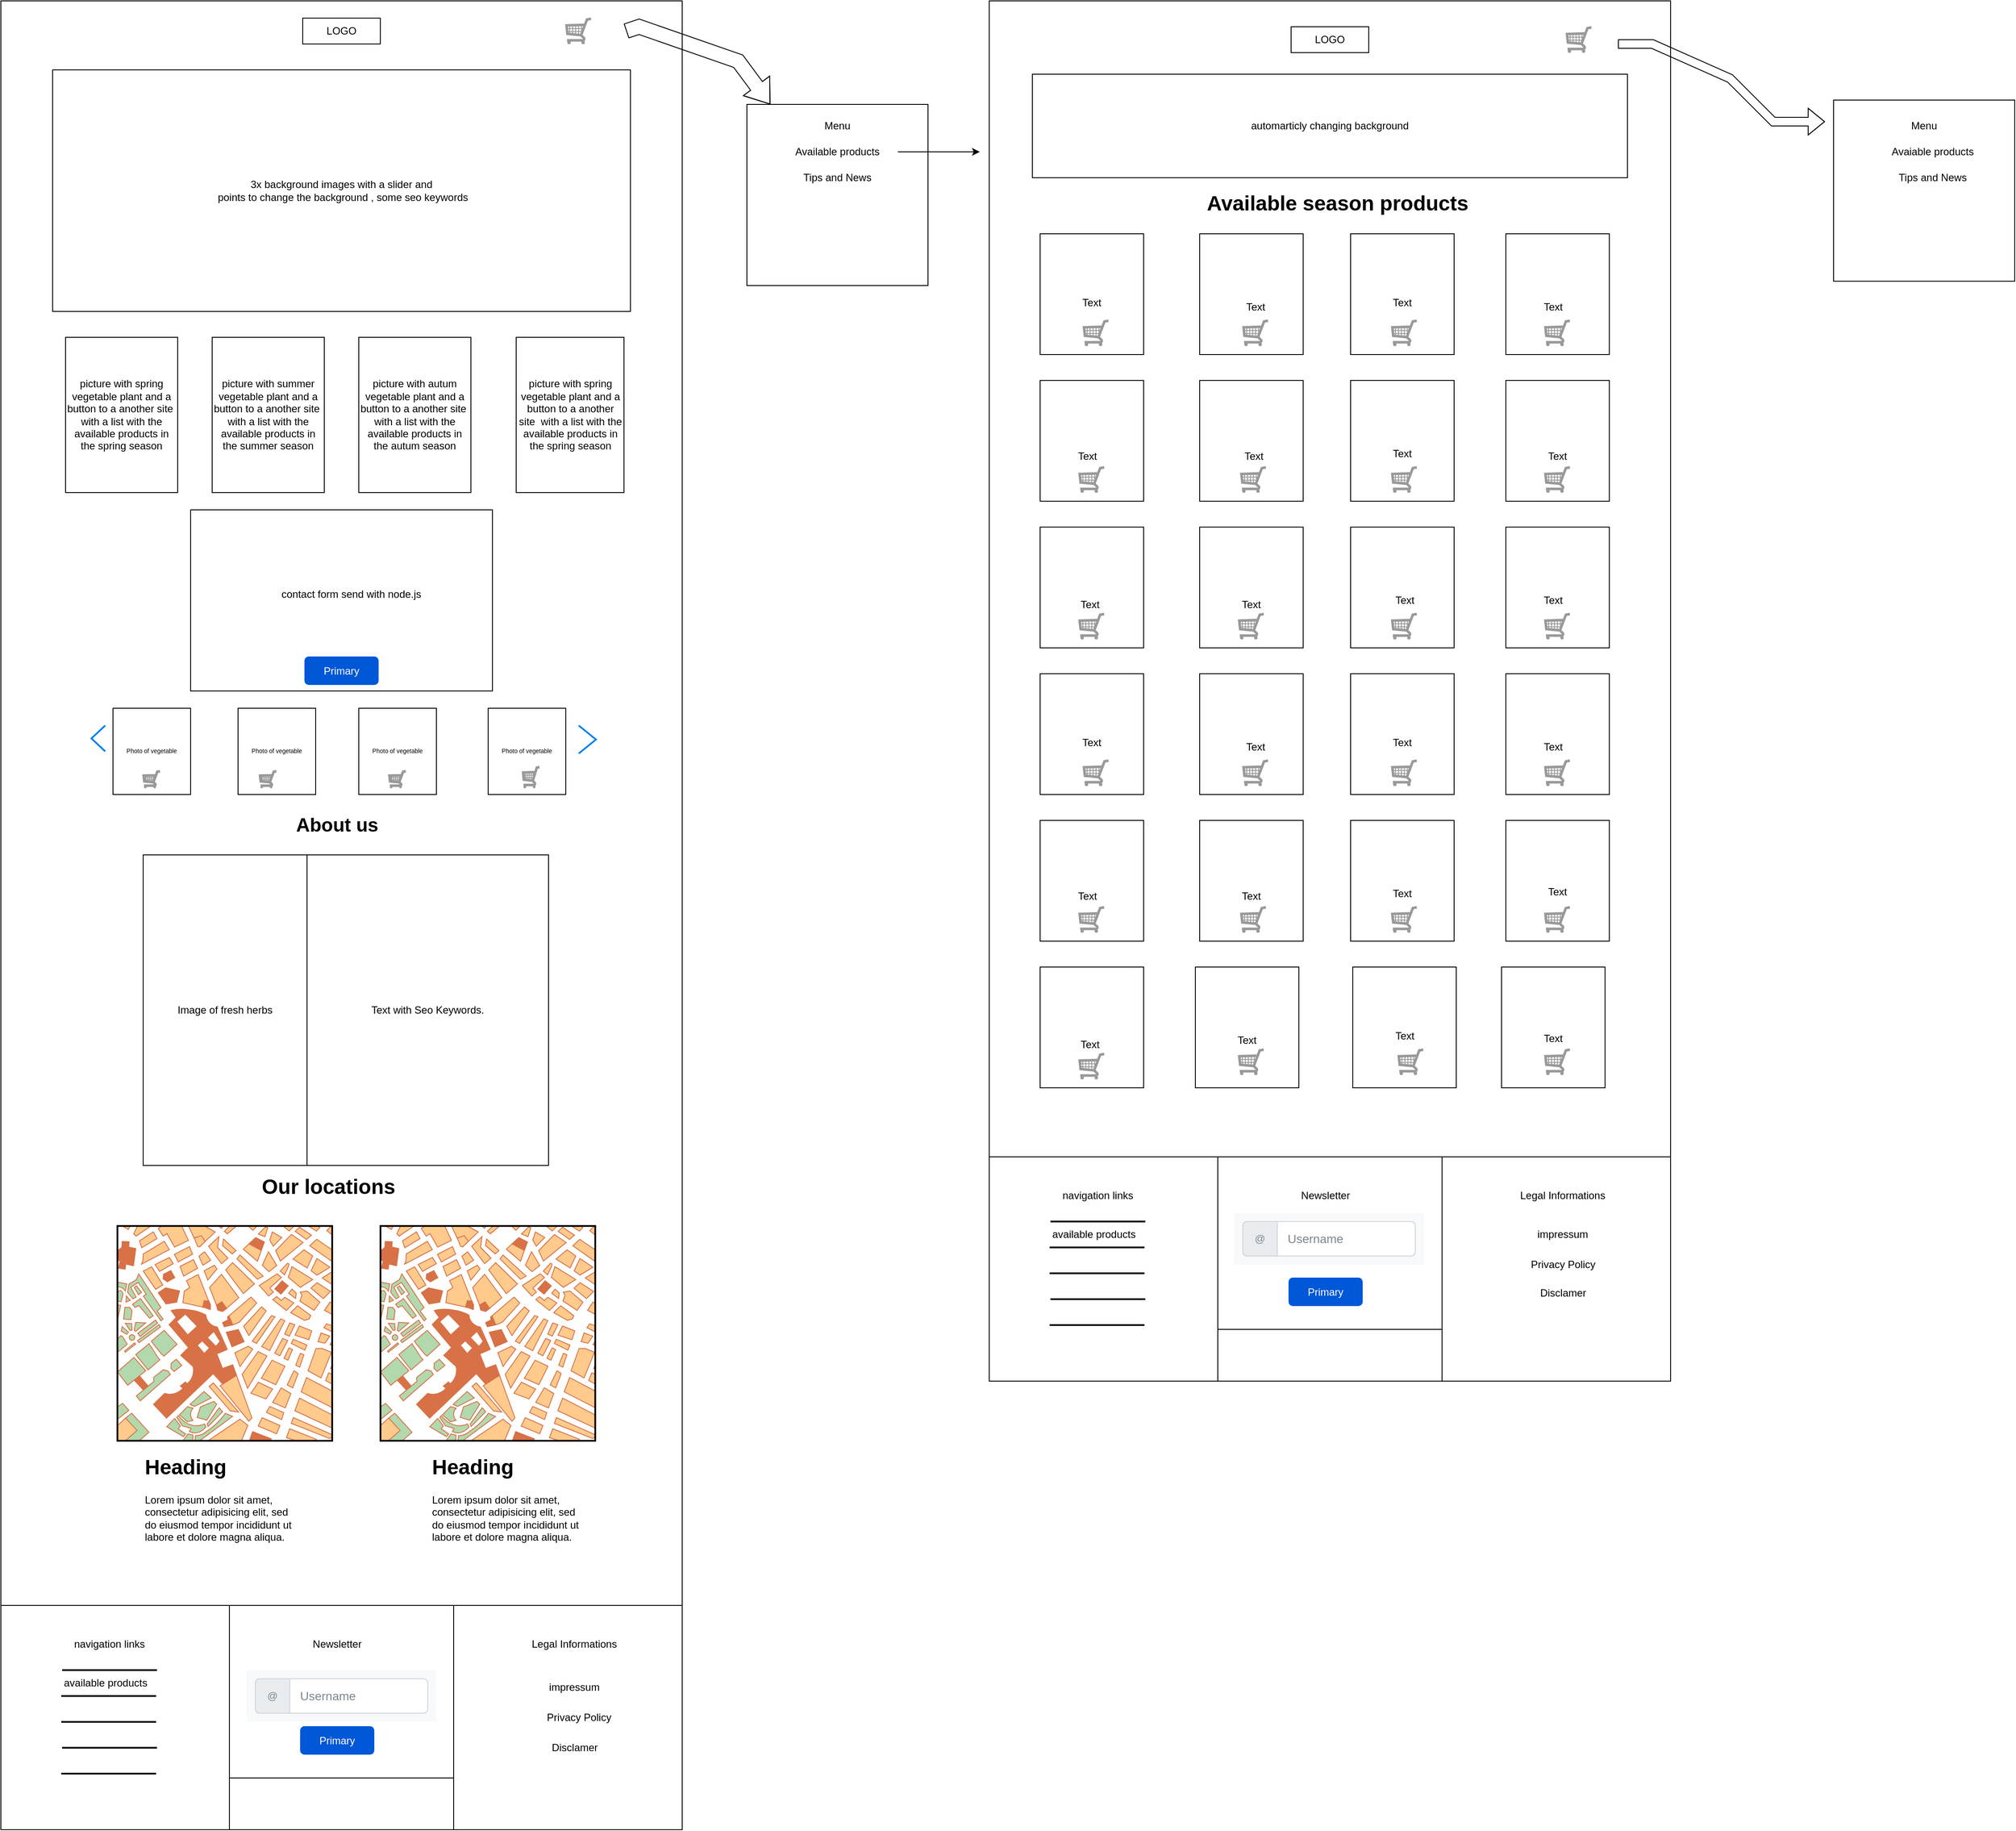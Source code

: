 <mxfile version="21.3.4" type="github">
  <diagram name="Page-1" id="hbl_of-68QhlwRTPB4iv">
    <mxGraphModel dx="2284" dy="1854" grid="1" gridSize="10" guides="1" tooltips="1" connect="1" arrows="1" fold="1" page="1" pageScale="1" pageWidth="850" pageHeight="1100" math="0" shadow="0">
      <root>
        <mxCell id="0" />
        <mxCell id="1" parent="0" />
        <mxCell id="JUChnPV1bCG0qRwm4uNy-1" value="&lt;h1 style=&quot;font-size: 22px;&quot; align=&quot;left&quot;&gt;&lt;b&gt;&amp;nbsp;&amp;nbsp;&amp;nbsp;&amp;nbsp;&amp;nbsp;&amp;nbsp;&amp;nbsp;&amp;nbsp;&amp;nbsp;&amp;nbsp;&amp;nbsp;&amp;nbsp;&amp;nbsp;&amp;nbsp;&amp;nbsp;&amp;nbsp;&amp;nbsp;&amp;nbsp;&amp;nbsp;&amp;nbsp;&amp;nbsp;&amp;nbsp;&amp;nbsp;&amp;nbsp;&amp;nbsp;&amp;nbsp;&amp;nbsp;&amp;nbsp;&amp;nbsp;&amp;nbsp;&amp;nbsp;&amp;nbsp;&amp;nbsp;&amp;nbsp;&amp;nbsp;&amp;nbsp;&amp;nbsp;&amp;nbsp;&amp;nbsp;&amp;nbsp;&amp;nbsp;&amp;nbsp;&amp;nbsp; Hot Products&lt;/b&gt;&lt;/h1&gt;" style="rounded=0;whiteSpace=wrap;html=1;align=left;movable=0;resizable=0;rotatable=0;deletable=0;editable=0;locked=1;connectable=0;" parent="1" vertex="1">
          <mxGeometry x="-115" y="-230" width="790" height="2120" as="geometry" />
        </mxCell>
        <mxCell id="JUChnPV1bCG0qRwm4uNy-2" value="LOGO" style="rounded=0;whiteSpace=wrap;html=1;movable=0;resizable=0;rotatable=0;deletable=0;editable=0;locked=1;connectable=0;" parent="1" vertex="1">
          <mxGeometry x="235" y="-210" width="90" height="30" as="geometry" />
        </mxCell>
        <mxCell id="JUChnPV1bCG0qRwm4uNy-3" value="&lt;div&gt;3x background images with a slider and&lt;br&gt;&lt;/div&gt;&lt;div&gt;&amp;nbsp;points to change the background , some seo keywords&lt;br&gt;&lt;/div&gt;" style="rounded=0;whiteSpace=wrap;html=1;movable=0;resizable=0;rotatable=0;deletable=0;editable=0;locked=1;connectable=0;" parent="1" vertex="1">
          <mxGeometry x="-55" y="-150" width="670" height="280" as="geometry" />
        </mxCell>
        <mxCell id="JUChnPV1bCG0qRwm4uNy-5" value="" style="verticalLabelPosition=bottom;shadow=0;dashed=0;align=center;html=1;verticalAlign=top;strokeWidth=1;shape=mxgraph.mockup.misc.shoppingCart;strokeColor=#999999;movable=0;resizable=0;rotatable=0;deletable=0;editable=0;locked=1;connectable=0;" parent="1" vertex="1">
          <mxGeometry x="1340" y="-90" width="30" height="30" as="geometry" />
        </mxCell>
        <mxCell id="JUChnPV1bCG0qRwm4uNy-7" value="" style="shape=image;html=1;verticalAlign=top;verticalLabelPosition=bottom;labelBackgroundColor=#ffffff;imageAspect=0;aspect=fixed;image=https://cdn3.iconfinder.com/data/icons/minimalisticons/28/burger-menu-1-128.png;movable=0;resizable=0;rotatable=0;deletable=0;editable=0;locked=1;connectable=0;" parent="1" vertex="1">
          <mxGeometry x="580" y="-210" width="30" height="30" as="geometry" />
        </mxCell>
        <mxCell id="JUChnPV1bCG0qRwm4uNy-9" value="picture with spring vegetable plant and a button to a another site&amp;nbsp; with a list with the available products in the spring season" style="rounded=0;whiteSpace=wrap;html=1;shadow=0;movable=0;resizable=0;rotatable=0;deletable=0;editable=0;locked=1;connectable=0;" parent="1" vertex="1">
          <mxGeometry x="-40" y="160" width="130" height="180" as="geometry" />
        </mxCell>
        <mxCell id="JUChnPV1bCG0qRwm4uNy-37" value="picture with summer vegetable plant and a button to a another site&amp;nbsp; with a list with the available products in the summer season" style="rounded=0;whiteSpace=wrap;html=1;shadow=0;movable=0;resizable=0;rotatable=0;deletable=0;editable=0;locked=1;connectable=0;" parent="1" vertex="1">
          <mxGeometry x="130" y="160" width="130" height="180" as="geometry" />
        </mxCell>
        <mxCell id="JUChnPV1bCG0qRwm4uNy-38" value="picture with autum vegetable plant and a button to a another site&amp;nbsp; with a list with the available products in the autum season" style="rounded=0;whiteSpace=wrap;html=1;shadow=0;movable=0;resizable=0;rotatable=0;deletable=0;editable=0;locked=1;connectable=0;" parent="1" vertex="1">
          <mxGeometry x="300" y="160" width="130" height="180" as="geometry" />
        </mxCell>
        <mxCell id="JUChnPV1bCG0qRwm4uNy-40" value="picture with spring vegetable plant and a button to a another site&amp;nbsp; with a list with the available products in the spring season" style="rounded=0;whiteSpace=wrap;html=1;shadow=0;movable=0;resizable=0;rotatable=0;deletable=0;editable=0;locked=1;connectable=0;" parent="1" vertex="1">
          <mxGeometry x="482.5" y="160" width="125" height="180" as="geometry" />
        </mxCell>
        <mxCell id="JUChnPV1bCG0qRwm4uNy-42" value="&lt;div&gt;&amp;nbsp;&amp;nbsp;&amp;nbsp;&amp;nbsp;&amp;nbsp;&amp;nbsp;&amp;nbsp; &amp;nbsp; &amp;nbsp; &amp;nbsp; &amp;nbsp; &amp;nbsp; &amp;nbsp; &amp;nbsp; &amp;nbsp; &amp;nbsp; &amp;nbsp; &amp;nbsp;&amp;nbsp; contact form send with node.js&lt;/div&gt;&lt;div&gt;&lt;br&gt;&lt;/div&gt;" style="rounded=0;whiteSpace=wrap;html=1;align=left;movable=0;resizable=0;rotatable=0;deletable=0;editable=0;locked=1;connectable=0;" parent="1" vertex="1">
          <mxGeometry x="105" y="360" width="350" height="210" as="geometry" />
        </mxCell>
        <mxCell id="JUChnPV1bCG0qRwm4uNy-43" value="Primary" style="rounded=1;fillColor=#0057D8;strokeColor=none;html=1;whiteSpace=wrap;fontColor=#ffffff;align=center;verticalAlign=middle;fontStyle=0;fontSize=12;sketch=0;movable=0;resizable=0;rotatable=0;deletable=0;editable=0;locked=1;connectable=0;" parent="1" vertex="1">
          <mxGeometry x="237" y="530" width="86" height="33" as="geometry" />
        </mxCell>
        <mxCell id="JUChnPV1bCG0qRwm4uNy-48" value="" style="html=1;verticalLabelPosition=bottom;labelBackgroundColor=#ffffff;verticalAlign=top;shadow=0;dashed=0;strokeWidth=2;shape=mxgraph.ios7.misc.left;strokeColor=#0080f0;movable=0;resizable=0;rotatable=0;deletable=0;editable=0;locked=1;connectable=0;" parent="1" vertex="1">
          <mxGeometry x="-10" y="610" width="16" height="30" as="geometry" />
        </mxCell>
        <mxCell id="JUChnPV1bCG0qRwm4uNy-49" value="&lt;div style=&quot;font-size: 7px;&quot; align=&quot;center&quot;&gt;Photo of vegetable&lt;br&gt;&lt;/div&gt;" style="rounded=0;whiteSpace=wrap;html=1;movable=0;resizable=0;rotatable=0;deletable=0;editable=0;locked=1;connectable=0;" parent="1" vertex="1">
          <mxGeometry x="15" y="590" width="90" height="100" as="geometry" />
        </mxCell>
        <mxCell id="JUChnPV1bCG0qRwm4uNy-50" value="&lt;div style=&quot;font-size: 7px;&quot; align=&quot;center&quot;&gt;Photo of vegetable&lt;br&gt;&lt;/div&gt;" style="rounded=0;whiteSpace=wrap;html=1;movable=0;resizable=0;rotatable=0;deletable=0;editable=0;locked=1;connectable=0;" parent="1" vertex="1">
          <mxGeometry x="160" y="590" width="90" height="100" as="geometry" />
        </mxCell>
        <mxCell id="JUChnPV1bCG0qRwm4uNy-52" value="&lt;div style=&quot;font-size: 7px;&quot; align=&quot;center&quot;&gt;Photo of vegetable&lt;br&gt;&lt;/div&gt;" style="rounded=0;whiteSpace=wrap;html=1;movable=0;resizable=0;rotatable=0;deletable=0;editable=0;locked=1;connectable=0;" parent="1" vertex="1">
          <mxGeometry x="300" y="590" width="90" height="100" as="geometry" />
        </mxCell>
        <mxCell id="JUChnPV1bCG0qRwm4uNy-53" value="&lt;div style=&quot;font-size: 7px;&quot; align=&quot;center&quot;&gt;Photo of vegetable&lt;br&gt;&lt;/div&gt;" style="rounded=0;whiteSpace=wrap;html=1;labelBackgroundColor=default;movable=0;resizable=0;rotatable=0;deletable=0;editable=0;locked=1;connectable=0;" parent="1" vertex="1">
          <mxGeometry x="450" y="590" width="90" height="100" as="geometry" />
        </mxCell>
        <mxCell id="JUChnPV1bCG0qRwm4uNy-54" value="" style="html=1;verticalLabelPosition=bottom;labelBackgroundColor=#ffffff;verticalAlign=top;shadow=0;dashed=0;strokeWidth=2;shape=mxgraph.ios7.misc.right;strokeColor=#0080f0;movable=0;resizable=0;rotatable=0;deletable=0;editable=0;locked=1;connectable=0;" parent="1" vertex="1">
          <mxGeometry x="555" y="610" width="20" height="32.5" as="geometry" />
        </mxCell>
        <mxCell id="JUChnPV1bCG0qRwm4uNy-57" value="" style="verticalLabelPosition=bottom;shadow=0;dashed=0;align=center;html=1;verticalAlign=top;strokeWidth=1;shape=mxgraph.mockup.misc.shoppingCart;strokeColor=#999999;movable=0;resizable=0;rotatable=0;deletable=0;editable=0;locked=1;connectable=0;" parent="1" vertex="1">
          <mxGeometry x="50" y="662.5" width="20" height="20" as="geometry" />
        </mxCell>
        <mxCell id="JUChnPV1bCG0qRwm4uNy-58" value="" style="verticalLabelPosition=bottom;shadow=0;dashed=0;align=center;html=1;verticalAlign=top;strokeWidth=1;shape=mxgraph.mockup.misc.shoppingCart;strokeColor=#999999;movable=0;resizable=0;rotatable=0;deletable=0;editable=0;locked=1;connectable=0;" parent="1" vertex="1">
          <mxGeometry x="185" y="662.5" width="20" height="20" as="geometry" />
        </mxCell>
        <mxCell id="JUChnPV1bCG0qRwm4uNy-59" value="" style="verticalLabelPosition=bottom;shadow=0;dashed=0;align=center;html=1;verticalAlign=top;strokeWidth=1;shape=mxgraph.mockup.misc.shoppingCart;strokeColor=#999999;movable=0;resizable=0;rotatable=0;deletable=0;editable=0;locked=1;connectable=0;" parent="1" vertex="1">
          <mxGeometry x="335" y="662.5" width="20" height="20" as="geometry" />
        </mxCell>
        <mxCell id="JUChnPV1bCG0qRwm4uNy-61" value="" style="verticalLabelPosition=bottom;shadow=0;dashed=0;align=center;html=1;verticalAlign=top;strokeWidth=1;shape=mxgraph.mockup.misc.shoppingCart;strokeColor=#999999;movable=0;resizable=0;rotatable=0;deletable=0;editable=0;locked=1;connectable=0;" parent="1" vertex="1">
          <mxGeometry x="490" y="657.5" width="20" height="25" as="geometry" />
        </mxCell>
        <mxCell id="JUChnPV1bCG0qRwm4uNy-63" value="&lt;h1 style=&quot;font-size: 23px;&quot;&gt;&lt;font size=&quot;1&quot;&gt;&lt;b&gt;&lt;font style=&quot;font-size: 22px;&quot;&gt;About us&lt;/font&gt;&lt;/b&gt;&lt;/font&gt;&lt;/h1&gt;" style="text;html=1;strokeColor=none;fillColor=none;align=center;verticalAlign=middle;whiteSpace=wrap;rounded=0;movable=0;resizable=0;rotatable=0;deletable=0;editable=0;locked=1;connectable=0;" parent="1" vertex="1">
          <mxGeometry x="195" y="710" width="160" height="30" as="geometry" />
        </mxCell>
        <mxCell id="JUChnPV1bCG0qRwm4uNy-64" value="Image of fresh herbs" style="rounded=0;whiteSpace=wrap;html=1;movable=0;resizable=0;rotatable=0;deletable=0;editable=0;locked=1;connectable=0;" parent="1" vertex="1">
          <mxGeometry x="50" y="760" width="190" height="360" as="geometry" />
        </mxCell>
        <mxCell id="JUChnPV1bCG0qRwm4uNy-65" value="Text with Seo Keywords." style="rounded=0;whiteSpace=wrap;html=1;movable=0;resizable=0;rotatable=0;deletable=0;editable=0;locked=1;connectable=0;" parent="1" vertex="1">
          <mxGeometry x="240" y="760" width="280" height="360" as="geometry" />
        </mxCell>
        <mxCell id="JUChnPV1bCG0qRwm4uNy-70" value="" style="verticalLabelPosition=bottom;shadow=0;dashed=0;align=center;html=1;verticalAlign=top;strokeWidth=1;shape=mxgraph.mockup.misc.map;movable=0;resizable=0;rotatable=0;deletable=0;editable=0;locked=1;connectable=0;" parent="1" vertex="1">
          <mxGeometry x="20" y="1190" width="250" height="250" as="geometry" />
        </mxCell>
        <mxCell id="JUChnPV1bCG0qRwm4uNy-71" value="" style="verticalLabelPosition=bottom;shadow=0;dashed=0;align=center;html=1;verticalAlign=top;strokeWidth=1;shape=mxgraph.mockup.misc.map;movable=0;resizable=0;rotatable=0;deletable=0;editable=0;locked=1;connectable=0;" parent="1" vertex="1">
          <mxGeometry x="325" y="1190" width="250" height="250" as="geometry" />
        </mxCell>
        <mxCell id="JUChnPV1bCG0qRwm4uNy-74" value="&lt;h1&gt;Heading&lt;/h1&gt;&lt;p&gt;Lorem ipsum dolor sit amet, consectetur adipisicing elit, sed do eiusmod tempor incididunt ut labore et dolore magna aliqua.&lt;/p&gt;" style="text;html=1;strokeColor=none;fillColor=none;spacing=5;spacingTop=-20;whiteSpace=wrap;overflow=hidden;rounded=0;movable=0;resizable=0;rotatable=0;deletable=0;editable=0;locked=1;connectable=0;" parent="1" vertex="1">
          <mxGeometry x="47" y="1450" width="190" height="120" as="geometry" />
        </mxCell>
        <mxCell id="JUChnPV1bCG0qRwm4uNy-75" value="&lt;h1&gt;Heading&lt;/h1&gt;&lt;p&gt;Lorem ipsum dolor sit amet, consectetur adipisicing elit, sed do eiusmod tempor incididunt ut labore et dolore magna aliqua.&lt;/p&gt;" style="text;html=1;strokeColor=none;fillColor=none;spacing=5;spacingTop=-20;whiteSpace=wrap;overflow=hidden;rounded=0;movable=0;resizable=0;rotatable=0;deletable=0;editable=0;locked=1;connectable=0;" parent="1" vertex="1">
          <mxGeometry x="380" y="1450" width="190" height="120" as="geometry" />
        </mxCell>
        <mxCell id="JUChnPV1bCG0qRwm4uNy-77" value="" style="rounded=0;whiteSpace=wrap;html=1;movable=0;resizable=0;rotatable=0;deletable=0;editable=0;locked=1;connectable=0;" parent="1" vertex="1">
          <mxGeometry x="-115" y="1630" width="790" height="260" as="geometry" />
        </mxCell>
        <mxCell id="JUChnPV1bCG0qRwm4uNy-83" value="" style="rounded=0;whiteSpace=wrap;html=1;movable=0;resizable=0;rotatable=0;deletable=0;editable=0;locked=1;connectable=0;" parent="1" vertex="1">
          <mxGeometry x="410" y="1630" width="265" height="260" as="geometry" />
        </mxCell>
        <mxCell id="JUChnPV1bCG0qRwm4uNy-85" value="" style="rounded=0;whiteSpace=wrap;html=1;movable=0;resizable=0;rotatable=0;deletable=0;editable=0;locked=1;connectable=0;" parent="1" vertex="1">
          <mxGeometry x="-115" y="1630" width="265" height="260" as="geometry" />
        </mxCell>
        <mxCell id="JUChnPV1bCG0qRwm4uNy-87" value="&lt;div&gt;navigation links&lt;/div&gt;" style="text;html=1;strokeColor=none;fillColor=none;align=center;verticalAlign=middle;whiteSpace=wrap;rounded=0;movable=0;resizable=0;rotatable=0;deletable=0;editable=0;locked=1;connectable=0;" parent="1" vertex="1">
          <mxGeometry x="-39" y="1660" width="100" height="30" as="geometry" />
        </mxCell>
        <mxCell id="JUChnPV1bCG0qRwm4uNy-89" value="" style="line;strokeWidth=2;direction=south;html=1;rotation=90;movable=0;resizable=0;rotatable=0;deletable=0;editable=0;locked=1;connectable=0;" parent="1" vertex="1">
          <mxGeometry x="6" y="1650" width="10" height="110" as="geometry" />
        </mxCell>
        <mxCell id="JUChnPV1bCG0qRwm4uNy-90" value="" style="line;strokeWidth=2;direction=south;html=1;rotation=90;movable=0;resizable=0;rotatable=0;deletable=0;editable=0;locked=1;connectable=0;" parent="1" vertex="1">
          <mxGeometry x="5" y="1680" width="10" height="110" as="geometry" />
        </mxCell>
        <mxCell id="JUChnPV1bCG0qRwm4uNy-91" value="" style="line;strokeWidth=2;direction=south;html=1;rotation=90;movable=0;resizable=0;rotatable=0;deletable=0;editable=0;locked=1;connectable=0;" parent="1" vertex="1">
          <mxGeometry x="5" y="1710" width="10" height="110" as="geometry" />
        </mxCell>
        <mxCell id="JUChnPV1bCG0qRwm4uNy-93" value="" style="line;strokeWidth=2;direction=south;html=1;rotation=90;movable=0;resizable=0;rotatable=0;deletable=0;editable=0;locked=1;connectable=0;" parent="1" vertex="1">
          <mxGeometry x="6" y="1740" width="10" height="110" as="geometry" />
        </mxCell>
        <mxCell id="JUChnPV1bCG0qRwm4uNy-94" value="" style="line;strokeWidth=2;direction=south;html=1;rotation=90;movable=0;resizable=0;rotatable=0;deletable=0;editable=0;locked=1;connectable=0;" parent="1" vertex="1">
          <mxGeometry x="5" y="1770" width="10" height="110" as="geometry" />
        </mxCell>
        <mxCell id="JUChnPV1bCG0qRwm4uNy-95" value="&lt;div&gt;Newsletter&lt;/div&gt;" style="text;html=1;strokeColor=none;fillColor=none;align=center;verticalAlign=middle;whiteSpace=wrap;rounded=0;movable=0;resizable=0;rotatable=0;deletable=0;editable=0;locked=1;connectable=0;" parent="1" vertex="1">
          <mxGeometry x="245" y="1660" width="60" height="30" as="geometry" />
        </mxCell>
        <mxCell id="JUChnPV1bCG0qRwm4uNy-96" value="" style="html=1;shadow=0;dashed=0;fillColor=#F8F9FA;strokeColor=none;fontSize=16;fontColor=#181819;align=left;spacing=15;movable=0;resizable=0;rotatable=0;deletable=0;editable=0;locked=1;connectable=0;" parent="1" vertex="1">
          <mxGeometry x="170" y="1705" width="220" height="60" as="geometry" />
        </mxCell>
        <mxCell id="JUChnPV1bCG0qRwm4uNy-97" value="Username" style="html=1;shadow=0;dashed=0;shape=mxgraph.bootstrap.rrect;rSize=5;strokeColor=#CED4DA;html=1;whiteSpace=wrap;fillColor=#FFFFFF;fontColor=#7D868C;align=left;spacingLeft=50;fontSize=14;movable=0;resizable=0;rotatable=0;deletable=0;editable=0;locked=1;connectable=0;" parent="JUChnPV1bCG0qRwm4uNy-96" vertex="1">
          <mxGeometry width="200" height="40" relative="1" as="geometry">
            <mxPoint x="10" y="10" as="offset" />
          </mxGeometry>
        </mxCell>
        <mxCell id="JUChnPV1bCG0qRwm4uNy-98" value="@" style="html=1;shadow=0;dashed=0;shape=mxgraph.bootstrap.leftButton;strokeColor=inherit;gradientColor=inherit;fontColor=inherit;fillColor=#E9ECEF;rSize=5;perimeter=none;whiteSpace=wrap;resizeHeight=1;movable=0;resizable=0;rotatable=0;deletable=0;editable=0;locked=1;connectable=0;" parent="JUChnPV1bCG0qRwm4uNy-97" vertex="1">
          <mxGeometry width="40" height="40" relative="1" as="geometry" />
        </mxCell>
        <mxCell id="JUChnPV1bCG0qRwm4uNy-99" value="Primary" style="rounded=1;fillColor=#0057D8;strokeColor=none;html=1;whiteSpace=wrap;fontColor=#ffffff;align=center;verticalAlign=middle;fontStyle=0;fontSize=12;sketch=0;movable=0;resizable=0;rotatable=0;deletable=0;editable=0;locked=1;connectable=0;" parent="1" vertex="1">
          <mxGeometry x="232" y="1770" width="86" height="33" as="geometry" />
        </mxCell>
        <mxCell id="JUChnPV1bCG0qRwm4uNy-100" value="Legal Informations" style="text;html=1;strokeColor=none;fillColor=none;align=center;verticalAlign=middle;whiteSpace=wrap;rounded=0;movable=0;resizable=0;rotatable=0;deletable=0;editable=0;locked=1;connectable=0;" parent="1" vertex="1">
          <mxGeometry x="465" y="1660" width="170" height="30" as="geometry" />
        </mxCell>
        <mxCell id="JUChnPV1bCG0qRwm4uNy-101" value="impressum" style="text;html=1;strokeColor=none;fillColor=none;align=center;verticalAlign=middle;whiteSpace=wrap;rounded=0;movable=0;resizable=0;rotatable=0;deletable=0;editable=0;locked=1;connectable=0;" parent="1" vertex="1">
          <mxGeometry x="520" y="1710" width="60" height="30" as="geometry" />
        </mxCell>
        <mxCell id="JUChnPV1bCG0qRwm4uNy-104" value="Privacy Policy" style="text;html=1;strokeColor=none;fillColor=none;align=center;verticalAlign=middle;whiteSpace=wrap;rounded=0;movable=0;resizable=0;rotatable=0;deletable=0;editable=0;locked=1;connectable=0;" parent="1" vertex="1">
          <mxGeometry x="493.5" y="1745" width="123" height="30" as="geometry" />
        </mxCell>
        <mxCell id="JUChnPV1bCG0qRwm4uNy-105" value="Disclamer" style="text;html=1;strokeColor=none;fillColor=none;align=center;verticalAlign=middle;whiteSpace=wrap;rounded=0;movable=0;resizable=0;rotatable=0;deletable=0;editable=0;locked=1;connectable=0;" parent="1" vertex="1">
          <mxGeometry x="498.5" y="1780" width="103" height="30" as="geometry" />
        </mxCell>
        <mxCell id="M7QnpnwaKDsf6OKi_bXH-1" value="" style="shape=flexArrow;endArrow=classic;html=1;rounded=0;width=17;endSize=8.4;exitX=1;exitY=0.5;exitDx=0;exitDy=0;movable=0;resizable=0;rotatable=0;deletable=0;editable=0;locked=1;connectable=0;" parent="1" source="JUChnPV1bCG0qRwm4uNy-7" target="M7QnpnwaKDsf6OKi_bXH-2" edge="1">
          <mxGeometry width="50" height="50" relative="1" as="geometry">
            <mxPoint x="615" y="-180" as="sourcePoint" />
            <mxPoint x="870" y="-130" as="targetPoint" />
            <Array as="points">
              <mxPoint x="625" y="-200" />
              <mxPoint x="740" y="-160" />
            </Array>
          </mxGeometry>
        </mxCell>
        <mxCell id="M7QnpnwaKDsf6OKi_bXH-2" value="&lt;span style=&quot;white-space: pre;&quot;&gt; &lt;/span&gt;" style="rounded=0;whiteSpace=wrap;html=1;movable=0;resizable=0;rotatable=0;deletable=0;editable=0;locked=1;connectable=0;" parent="1" vertex="1">
          <mxGeometry x="750" y="-110" width="210" height="210" as="geometry" />
        </mxCell>
        <mxCell id="M7QnpnwaKDsf6OKi_bXH-3" value="Menu" style="text;html=1;strokeColor=none;fillColor=none;align=center;verticalAlign=middle;whiteSpace=wrap;rounded=0;movable=0;resizable=0;rotatable=0;deletable=0;editable=0;locked=1;connectable=0;" parent="1" vertex="1">
          <mxGeometry x="825" y="-100" width="60" height="30" as="geometry" />
        </mxCell>
        <mxCell id="M7QnpnwaKDsf6OKi_bXH-5" value="Available products" style="text;html=1;strokeColor=none;fillColor=none;align=center;verticalAlign=middle;whiteSpace=wrap;rounded=0;movable=0;resizable=0;rotatable=0;deletable=0;editable=0;locked=1;connectable=0;" parent="1" vertex="1">
          <mxGeometry x="785" y="-70" width="140" height="30" as="geometry" />
        </mxCell>
        <mxCell id="M7QnpnwaKDsf6OKi_bXH-7" value="" style="endArrow=classic;html=1;rounded=0;exitX=1;exitY=0.5;exitDx=0;exitDy=0;movable=0;resizable=0;rotatable=0;deletable=0;editable=0;locked=1;connectable=0;" parent="1" source="M7QnpnwaKDsf6OKi_bXH-5" edge="1">
          <mxGeometry width="50" height="50" relative="1" as="geometry">
            <mxPoint x="930" y="-55" as="sourcePoint" />
            <mxPoint x="1020" y="-55" as="targetPoint" />
          </mxGeometry>
        </mxCell>
        <mxCell id="M7QnpnwaKDsf6OKi_bXH-9" value="&lt;h1 style=&quot;font-size: 22px;&quot; align=&quot;left&quot;&gt;&lt;b&gt;&amp;nbsp;&amp;nbsp;&amp;nbsp;&amp;nbsp;&amp;nbsp;&amp;nbsp;&amp;nbsp;&amp;nbsp;&amp;nbsp;&amp;nbsp;&amp;nbsp;&amp;nbsp;&amp;nbsp;&amp;nbsp;&amp;nbsp;&amp;nbsp;&amp;nbsp;&amp;nbsp;&amp;nbsp;&amp;nbsp;&amp;nbsp;&amp;nbsp;&amp;nbsp;&amp;nbsp;&amp;nbsp;&amp;nbsp;&amp;nbsp;&amp;nbsp;&amp;nbsp;&amp;nbsp;&amp;nbsp;&amp;nbsp;&amp;nbsp;&amp;nbsp;&amp;nbsp;&amp;nbsp;&amp;nbsp;&amp;nbsp;&amp;nbsp;&amp;nbsp;&amp;nbsp;&amp;nbsp; &lt;br&gt;&lt;/b&gt;&lt;/h1&gt;" style="rounded=0;whiteSpace=wrap;html=1;align=left;movable=0;resizable=0;rotatable=0;deletable=0;editable=0;locked=1;connectable=0;" parent="1" vertex="1">
          <mxGeometry x="1031" y="-230" width="790" height="1600" as="geometry" />
        </mxCell>
        <mxCell id="M7QnpnwaKDsf6OKi_bXH-10" value="LOGO" style="rounded=0;whiteSpace=wrap;html=1;movable=0;resizable=0;rotatable=0;deletable=0;editable=0;locked=1;connectable=0;" parent="1" vertex="1">
          <mxGeometry x="1381" y="-200" width="90" height="30" as="geometry" />
        </mxCell>
        <mxCell id="M7QnpnwaKDsf6OKi_bXH-11" value="" style="verticalLabelPosition=bottom;shadow=0;dashed=0;align=center;html=1;verticalAlign=top;strokeWidth=1;shape=mxgraph.mockup.misc.shoppingCart;strokeColor=#999999;movable=0;resizable=0;rotatable=0;deletable=0;editable=0;locked=1;connectable=0;" parent="1" vertex="1">
          <mxGeometry x="540" y="-210" width="30" height="30" as="geometry" />
        </mxCell>
        <mxCell id="M7QnpnwaKDsf6OKi_bXH-13" value="automarticly changing background" style="rounded=0;whiteSpace=wrap;html=1;movable=0;resizable=0;rotatable=0;deletable=0;editable=0;locked=1;connectable=0;" parent="1" vertex="1">
          <mxGeometry x="1081" y="-145" width="690" height="120" as="geometry" />
        </mxCell>
        <mxCell id="M7QnpnwaKDsf6OKi_bXH-14" value="" style="shape=image;html=1;verticalAlign=top;verticalLabelPosition=bottom;labelBackgroundColor=#ffffff;imageAspect=0;aspect=fixed;image=https://cdn3.iconfinder.com/data/icons/minimalisticons/28/burger-menu-1-128.png;movable=0;resizable=0;rotatable=0;deletable=0;editable=0;locked=1;connectable=0;" parent="1" vertex="1">
          <mxGeometry x="1730" y="-200" width="30" height="30" as="geometry" />
        </mxCell>
        <mxCell id="M7QnpnwaKDsf6OKi_bXH-16" value="" style="rounded=0;whiteSpace=wrap;html=1;movable=0;resizable=0;rotatable=0;deletable=0;editable=0;locked=1;connectable=0;" parent="1" vertex="1">
          <mxGeometry x="1090" y="40" width="120" height="140" as="geometry" />
        </mxCell>
        <mxCell id="M7QnpnwaKDsf6OKi_bXH-17" value="" style="rounded=0;whiteSpace=wrap;html=1;movable=0;resizable=0;rotatable=0;deletable=0;editable=0;locked=1;connectable=0;" parent="1" vertex="1">
          <mxGeometry x="1275" y="40" width="120" height="140" as="geometry" />
        </mxCell>
        <mxCell id="M7QnpnwaKDsf6OKi_bXH-18" value="" style="rounded=0;whiteSpace=wrap;html=1;movable=0;resizable=0;rotatable=0;deletable=0;editable=0;locked=1;connectable=0;" parent="1" vertex="1">
          <mxGeometry x="1450" y="40" width="120" height="140" as="geometry" />
        </mxCell>
        <mxCell id="M7QnpnwaKDsf6OKi_bXH-19" value="" style="rounded=0;whiteSpace=wrap;html=1;movable=0;resizable=0;rotatable=0;deletable=0;editable=0;locked=1;connectable=0;" parent="1" vertex="1">
          <mxGeometry x="1630" y="40" width="120" height="140" as="geometry" />
        </mxCell>
        <mxCell id="M7QnpnwaKDsf6OKi_bXH-20" value="&lt;h1&gt;Available season products&lt;/h1&gt;" style="text;html=1;strokeColor=none;fillColor=none;align=center;verticalAlign=middle;whiteSpace=wrap;rounded=0;movable=0;resizable=0;rotatable=0;deletable=0;editable=0;locked=1;connectable=0;" parent="1" vertex="1">
          <mxGeometry x="1265" y="-10" width="340" height="30" as="geometry" />
        </mxCell>
        <mxCell id="M7QnpnwaKDsf6OKi_bXH-21" value="" style="shape=image;html=1;verticalAlign=top;verticalLabelPosition=bottom;labelBackgroundColor=#ffffff;imageAspect=0;aspect=fixed;image=https://cdn4.iconfinder.com/data/icons/fruits-and-veggies-2/219/fruits-and-veggies-icons_apple-128.png;movable=0;resizable=0;rotatable=0;deletable=0;editable=0;locked=1;connectable=0;" parent="1" vertex="1">
          <mxGeometry x="1125" y="50" width="50" height="50" as="geometry" />
        </mxCell>
        <mxCell id="M7QnpnwaKDsf6OKi_bXH-22" value="" style="shape=image;html=1;verticalAlign=top;verticalLabelPosition=bottom;labelBackgroundColor=#ffffff;imageAspect=0;aspect=fixed;image=https://cdn4.iconfinder.com/data/icons/fruits-and-veggies-2/242/fruits-and-veggies-icons_orange-128.png;movable=0;resizable=0;rotatable=0;deletable=0;editable=0;locked=1;connectable=0;" parent="1" vertex="1">
          <mxGeometry x="1310" y="50" width="55" height="55" as="geometry" />
        </mxCell>
        <mxCell id="M7QnpnwaKDsf6OKi_bXH-24" value="" style="shape=image;html=1;verticalAlign=top;verticalLabelPosition=bottom;labelBackgroundColor=#ffffff;imageAspect=0;aspect=fixed;image=https://cdn4.iconfinder.com/data/icons/fruits-and-veggies-2/196/fruits-and-veggies-icons_peach-128.png;movable=0;resizable=0;rotatable=0;deletable=0;editable=0;locked=1;connectable=0;" parent="1" vertex="1">
          <mxGeometry x="1485" y="52.5" width="50" height="50" as="geometry" />
        </mxCell>
        <mxCell id="M7QnpnwaKDsf6OKi_bXH-25" value="" style="shape=image;html=1;verticalAlign=top;verticalLabelPosition=bottom;labelBackgroundColor=#ffffff;imageAspect=0;aspect=fixed;image=https://cdn4.iconfinder.com/data/icons/fruits-and-veggies-2/180/fruits-and-veggies-icons_kiwi-128.png;movable=0;resizable=0;rotatable=0;deletable=0;editable=0;locked=1;connectable=0;" parent="1" vertex="1">
          <mxGeometry x="1665" y="55" width="50" height="50" as="geometry" />
        </mxCell>
        <mxCell id="M7QnpnwaKDsf6OKi_bXH-27" value="" style="verticalLabelPosition=bottom;shadow=0;dashed=0;align=center;html=1;verticalAlign=top;strokeWidth=1;shape=mxgraph.mockup.misc.shoppingCart;strokeColor=#999999;movable=0;resizable=0;rotatable=0;deletable=0;editable=0;locked=1;connectable=0;" parent="1" vertex="1">
          <mxGeometry x="1700" y="-200" width="30" height="30" as="geometry" />
        </mxCell>
        <mxCell id="M7QnpnwaKDsf6OKi_bXH-28" value="" style="verticalLabelPosition=bottom;shadow=0;dashed=0;align=center;html=1;verticalAlign=top;strokeWidth=1;shape=mxgraph.mockup.misc.shoppingCart;strokeColor=#999999;movable=0;resizable=0;rotatable=0;deletable=0;editable=0;locked=1;connectable=0;" parent="1" vertex="1">
          <mxGeometry x="1675" y="140" width="30" height="30" as="geometry" />
        </mxCell>
        <mxCell id="M7QnpnwaKDsf6OKi_bXH-29" value="" style="verticalLabelPosition=bottom;shadow=0;dashed=0;align=center;html=1;verticalAlign=top;strokeWidth=1;shape=mxgraph.mockup.misc.shoppingCart;strokeColor=#999999;movable=0;resizable=0;rotatable=0;deletable=0;editable=0;locked=1;connectable=0;" parent="1" vertex="1">
          <mxGeometry x="1497.5" y="140" width="30" height="30" as="geometry" />
        </mxCell>
        <mxCell id="M7QnpnwaKDsf6OKi_bXH-30" value="" style="verticalLabelPosition=bottom;shadow=0;dashed=0;align=center;html=1;verticalAlign=top;strokeWidth=1;shape=mxgraph.mockup.misc.shoppingCart;strokeColor=#999999;movable=0;resizable=0;rotatable=0;deletable=0;editable=0;locked=1;connectable=0;" parent="1" vertex="1">
          <mxGeometry x="1325" y="140" width="30" height="30" as="geometry" />
        </mxCell>
        <mxCell id="M7QnpnwaKDsf6OKi_bXH-31" value="" style="verticalLabelPosition=bottom;shadow=0;dashed=0;align=center;html=1;verticalAlign=top;strokeWidth=1;shape=mxgraph.mockup.misc.shoppingCart;strokeColor=#999999;movable=0;resizable=0;rotatable=0;deletable=0;editable=0;locked=1;connectable=0;" parent="1" vertex="1">
          <mxGeometry x="1140" y="140" width="30" height="30" as="geometry" />
        </mxCell>
        <mxCell id="M7QnpnwaKDsf6OKi_bXH-32" value="Text" style="text;html=1;strokeColor=none;fillColor=none;align=center;verticalAlign=middle;whiteSpace=wrap;rounded=0;movable=0;resizable=0;rotatable=0;deletable=0;editable=0;locked=1;connectable=0;" parent="1" vertex="1">
          <mxGeometry x="1120" y="105" width="60" height="30" as="geometry" />
        </mxCell>
        <mxCell id="M7QnpnwaKDsf6OKi_bXH-33" value="Text" style="text;html=1;strokeColor=none;fillColor=none;align=center;verticalAlign=middle;whiteSpace=wrap;rounded=0;movable=0;resizable=0;rotatable=0;deletable=0;editable=0;locked=1;connectable=0;" parent="1" vertex="1">
          <mxGeometry x="1310" y="110" width="60" height="30" as="geometry" />
        </mxCell>
        <mxCell id="M7QnpnwaKDsf6OKi_bXH-34" value="Text" style="text;html=1;strokeColor=none;fillColor=none;align=center;verticalAlign=middle;whiteSpace=wrap;rounded=0;movable=0;resizable=0;rotatable=0;deletable=0;editable=0;locked=1;connectable=0;" parent="1" vertex="1">
          <mxGeometry x="1480" y="105" width="60" height="30" as="geometry" />
        </mxCell>
        <mxCell id="M7QnpnwaKDsf6OKi_bXH-35" value="Text" style="text;html=1;strokeColor=none;fillColor=none;align=center;verticalAlign=middle;whiteSpace=wrap;rounded=0;movable=0;resizable=0;rotatable=0;deletable=0;editable=0;locked=1;connectable=0;" parent="1" vertex="1">
          <mxGeometry x="1655" y="110" width="60" height="30" as="geometry" />
        </mxCell>
        <mxCell id="M7QnpnwaKDsf6OKi_bXH-36" value="" style="rounded=0;whiteSpace=wrap;html=1;movable=0;resizable=0;rotatable=0;deletable=0;editable=0;locked=1;connectable=0;" parent="1" vertex="1">
          <mxGeometry x="1090" y="210" width="120" height="140" as="geometry" />
        </mxCell>
        <mxCell id="M7QnpnwaKDsf6OKi_bXH-37" value="" style="rounded=0;whiteSpace=wrap;html=1;movable=0;resizable=0;rotatable=0;deletable=0;editable=0;locked=1;connectable=0;" parent="1" vertex="1">
          <mxGeometry x="1275" y="210" width="120" height="140" as="geometry" />
        </mxCell>
        <mxCell id="M7QnpnwaKDsf6OKi_bXH-38" value="" style="rounded=0;whiteSpace=wrap;html=1;movable=0;resizable=0;rotatable=0;deletable=0;editable=0;locked=1;connectable=0;" parent="1" vertex="1">
          <mxGeometry x="1450" y="210" width="120" height="140" as="geometry" />
        </mxCell>
        <mxCell id="M7QnpnwaKDsf6OKi_bXH-39" value="" style="rounded=0;whiteSpace=wrap;html=1;movable=0;resizable=0;rotatable=0;deletable=0;editable=0;locked=1;connectable=0;" parent="1" vertex="1">
          <mxGeometry x="1630" y="210" width="120" height="140" as="geometry" />
        </mxCell>
        <mxCell id="M7QnpnwaKDsf6OKi_bXH-40" value="" style="rounded=0;whiteSpace=wrap;html=1;movable=0;resizable=0;rotatable=0;deletable=0;editable=0;locked=1;connectable=0;" parent="1" vertex="1">
          <mxGeometry x="1630" y="380" width="120" height="140" as="geometry" />
        </mxCell>
        <mxCell id="M7QnpnwaKDsf6OKi_bXH-41" value="" style="rounded=0;whiteSpace=wrap;html=1;movable=0;resizable=0;rotatable=0;deletable=0;editable=0;locked=1;connectable=0;" parent="1" vertex="1">
          <mxGeometry x="1450" y="380" width="120" height="140" as="geometry" />
        </mxCell>
        <mxCell id="M7QnpnwaKDsf6OKi_bXH-42" value="" style="rounded=0;whiteSpace=wrap;html=1;movable=0;resizable=0;rotatable=0;deletable=0;editable=0;locked=1;connectable=0;" parent="1" vertex="1">
          <mxGeometry x="1275" y="380" width="120" height="140" as="geometry" />
        </mxCell>
        <mxCell id="M7QnpnwaKDsf6OKi_bXH-43" value="" style="rounded=0;whiteSpace=wrap;html=1;movable=0;resizable=0;rotatable=0;deletable=0;editable=0;locked=1;connectable=0;" parent="1" vertex="1">
          <mxGeometry x="1090" y="380" width="120" height="140" as="geometry" />
        </mxCell>
        <mxCell id="M7QnpnwaKDsf6OKi_bXH-44" value="" style="rounded=0;whiteSpace=wrap;html=1;movable=0;resizable=0;rotatable=0;deletable=0;editable=0;locked=1;connectable=0;" parent="1" vertex="1">
          <mxGeometry x="1630" y="550" width="120" height="140" as="geometry" />
        </mxCell>
        <mxCell id="M7QnpnwaKDsf6OKi_bXH-45" value="" style="rounded=0;whiteSpace=wrap;html=1;movable=0;resizable=0;rotatable=0;deletable=0;editable=0;locked=1;connectable=0;" parent="1" vertex="1">
          <mxGeometry x="1450" y="550" width="120" height="140" as="geometry" />
        </mxCell>
        <mxCell id="M7QnpnwaKDsf6OKi_bXH-47" value="" style="rounded=0;whiteSpace=wrap;html=1;movable=0;resizable=0;rotatable=0;deletable=0;editable=0;locked=1;connectable=0;" parent="1" vertex="1">
          <mxGeometry x="1090" y="550" width="120" height="140" as="geometry" />
        </mxCell>
        <mxCell id="M7QnpnwaKDsf6OKi_bXH-48" value="" style="rounded=0;whiteSpace=wrap;html=1;movable=0;resizable=0;rotatable=0;deletable=0;editable=0;locked=1;connectable=0;" parent="1" vertex="1">
          <mxGeometry x="1090" y="720" width="120" height="140" as="geometry" />
        </mxCell>
        <mxCell id="M7QnpnwaKDsf6OKi_bXH-50" value="" style="rounded=0;whiteSpace=wrap;html=1;movable=0;resizable=0;rotatable=0;deletable=0;editable=0;locked=1;connectable=0;" parent="1" vertex="1">
          <mxGeometry x="1450" y="720" width="120" height="140" as="geometry" />
        </mxCell>
        <mxCell id="M7QnpnwaKDsf6OKi_bXH-51" value="" style="rounded=0;whiteSpace=wrap;html=1;movable=0;resizable=0;rotatable=0;deletable=0;editable=0;locked=1;connectable=0;" parent="1" vertex="1">
          <mxGeometry x="1630" y="720" width="120" height="140" as="geometry" />
        </mxCell>
        <mxCell id="M7QnpnwaKDsf6OKi_bXH-52" value="" style="shape=image;html=1;verticalAlign=top;verticalLabelPosition=bottom;labelBackgroundColor=#ffffff;imageAspect=0;aspect=fixed;image=https://cdn4.iconfinder.com/data/icons/fruits-and-veggies-2/180/fruits-and-veggies-icons_kiwi-128.png;direction=south;movable=0;resizable=0;rotatable=0;deletable=0;editable=0;locked=1;connectable=0;" parent="1" vertex="1">
          <mxGeometry x="1120" y="230" width="50" height="50" as="geometry" />
        </mxCell>
        <mxCell id="M7QnpnwaKDsf6OKi_bXH-53" value="" style="shape=image;html=1;verticalAlign=top;verticalLabelPosition=bottom;labelBackgroundColor=#ffffff;imageAspect=0;aspect=fixed;image=https://cdn4.iconfinder.com/data/icons/fruits-and-veggies-2/219/fruits-and-veggies-icons_apple-128.png;movable=0;resizable=0;rotatable=0;deletable=0;editable=0;locked=1;connectable=0;" parent="1" vertex="1">
          <mxGeometry x="1310" y="227.5" width="50" height="50" as="geometry" />
        </mxCell>
        <mxCell id="M7QnpnwaKDsf6OKi_bXH-54" value="" style="shape=image;html=1;verticalAlign=top;verticalLabelPosition=bottom;labelBackgroundColor=#ffffff;imageAspect=0;aspect=fixed;image=https://cdn4.iconfinder.com/data/icons/fruits-and-veggies-2/242/fruits-and-veggies-icons_orange-128.png;movable=0;resizable=0;rotatable=0;deletable=0;editable=0;locked=1;connectable=0;" parent="1" vertex="1">
          <mxGeometry x="1485" y="222.5" width="55" height="55" as="geometry" />
        </mxCell>
        <mxCell id="M7QnpnwaKDsf6OKi_bXH-55" value="" style="shape=image;html=1;verticalAlign=top;verticalLabelPosition=bottom;labelBackgroundColor=#ffffff;imageAspect=0;aspect=fixed;image=https://cdn4.iconfinder.com/data/icons/fruits-and-veggies-2/196/fruits-and-veggies-icons_peach-128.png;movable=0;resizable=0;rotatable=0;deletable=0;editable=0;locked=1;connectable=0;" parent="1" vertex="1">
          <mxGeometry x="1665" y="230" width="50" height="50" as="geometry" />
        </mxCell>
        <mxCell id="M7QnpnwaKDsf6OKi_bXH-56" value="" style="shape=image;html=1;verticalAlign=top;verticalLabelPosition=bottom;labelBackgroundColor=#ffffff;imageAspect=0;aspect=fixed;image=https://cdn4.iconfinder.com/data/icons/fruits-and-veggies-2/219/fruits-and-veggies-icons_apple-128.png;movable=0;resizable=0;rotatable=0;deletable=0;editable=0;locked=1;connectable=0;" parent="1" vertex="1">
          <mxGeometry x="1665" y="400" width="50" height="50" as="geometry" />
        </mxCell>
        <mxCell id="M7QnpnwaKDsf6OKi_bXH-57" value="Text" style="text;html=1;strokeColor=none;fillColor=none;align=center;verticalAlign=middle;whiteSpace=wrap;rounded=0;movable=0;resizable=0;rotatable=0;deletable=0;editable=0;locked=1;connectable=0;" parent="1" vertex="1">
          <mxGeometry x="1115" y="282.5" width="60" height="30" as="geometry" />
        </mxCell>
        <mxCell id="M7QnpnwaKDsf6OKi_bXH-58" value="Text" style="text;html=1;strokeColor=none;fillColor=none;align=center;verticalAlign=middle;whiteSpace=wrap;rounded=0;movable=0;resizable=0;rotatable=0;deletable=0;editable=0;locked=1;connectable=0;" parent="1" vertex="1">
          <mxGeometry x="1307.5" y="282.5" width="60" height="30" as="geometry" />
        </mxCell>
        <mxCell id="M7QnpnwaKDsf6OKi_bXH-59" value="Text" style="text;html=1;strokeColor=none;fillColor=none;align=center;verticalAlign=middle;whiteSpace=wrap;rounded=0;movable=0;resizable=0;rotatable=0;deletable=0;editable=0;locked=1;connectable=0;" parent="1" vertex="1">
          <mxGeometry x="1480" y="280" width="60" height="30" as="geometry" />
        </mxCell>
        <mxCell id="M7QnpnwaKDsf6OKi_bXH-60" value="Text" style="text;html=1;strokeColor=none;fillColor=none;align=center;verticalAlign=middle;whiteSpace=wrap;rounded=0;movable=0;resizable=0;rotatable=0;deletable=0;editable=0;locked=1;connectable=0;" parent="1" vertex="1">
          <mxGeometry x="1660" y="282.5" width="60" height="30" as="geometry" />
        </mxCell>
        <mxCell id="M7QnpnwaKDsf6OKi_bXH-61" value="" style="verticalLabelPosition=bottom;shadow=0;dashed=0;align=center;html=1;verticalAlign=top;strokeWidth=1;shape=mxgraph.mockup.misc.shoppingCart;strokeColor=#999999;movable=0;resizable=0;rotatable=0;deletable=0;editable=0;locked=1;connectable=0;" parent="1" vertex="1">
          <mxGeometry x="1135" y="310" width="30" height="30" as="geometry" />
        </mxCell>
        <mxCell id="M7QnpnwaKDsf6OKi_bXH-62" value="" style="verticalLabelPosition=bottom;shadow=0;dashed=0;align=center;html=1;verticalAlign=top;strokeWidth=1;shape=mxgraph.mockup.misc.shoppingCart;strokeColor=#999999;movable=0;resizable=0;rotatable=0;deletable=0;editable=0;locked=1;connectable=0;" parent="1" vertex="1">
          <mxGeometry x="1322.5" y="310" width="30" height="30" as="geometry" />
        </mxCell>
        <mxCell id="M7QnpnwaKDsf6OKi_bXH-63" value="" style="verticalLabelPosition=bottom;shadow=0;dashed=0;align=center;html=1;verticalAlign=top;strokeWidth=1;shape=mxgraph.mockup.misc.shoppingCart;strokeColor=#999999;movable=0;resizable=0;rotatable=0;deletable=0;editable=0;locked=1;connectable=0;" parent="1" vertex="1">
          <mxGeometry x="1497.5" y="310" width="30" height="30" as="geometry" />
        </mxCell>
        <mxCell id="M7QnpnwaKDsf6OKi_bXH-64" value="" style="verticalLabelPosition=bottom;shadow=0;dashed=0;align=center;html=1;verticalAlign=top;strokeWidth=1;shape=mxgraph.mockup.misc.shoppingCart;strokeColor=#999999;movable=0;resizable=0;rotatable=0;deletable=0;editable=0;locked=1;connectable=0;" parent="1" vertex="1">
          <mxGeometry x="1675" y="310" width="30" height="30" as="geometry" />
        </mxCell>
        <mxCell id="M7QnpnwaKDsf6OKi_bXH-65" value="" style="shape=image;html=1;verticalAlign=top;verticalLabelPosition=bottom;labelBackgroundColor=#ffffff;imageAspect=0;aspect=fixed;image=https://cdn4.iconfinder.com/data/icons/fruits-and-veggies-2/180/fruits-and-veggies-icons_kiwi-128.png;direction=south;movable=0;resizable=0;rotatable=0;deletable=0;editable=0;locked=1;connectable=0;" parent="1" vertex="1">
          <mxGeometry x="1487.5" y="400" width="50" height="50" as="geometry" />
        </mxCell>
        <mxCell id="M7QnpnwaKDsf6OKi_bXH-66" value="" style="shape=image;html=1;verticalAlign=top;verticalLabelPosition=bottom;labelBackgroundColor=#ffffff;imageAspect=0;aspect=fixed;image=https://cdn4.iconfinder.com/data/icons/fruits-and-veggies-2/196/fruits-and-veggies-icons_peach-128.png;movable=0;resizable=0;rotatable=0;deletable=0;editable=0;locked=1;connectable=0;" parent="1" vertex="1">
          <mxGeometry x="1310" y="400" width="50" height="50" as="geometry" />
        </mxCell>
        <mxCell id="M7QnpnwaKDsf6OKi_bXH-67" value="" style="shape=image;html=1;verticalAlign=top;verticalLabelPosition=bottom;labelBackgroundColor=#ffffff;imageAspect=0;aspect=fixed;image=https://cdn4.iconfinder.com/data/icons/fruits-and-veggies-2/242/fruits-and-veggies-icons_orange-128.png;movable=0;resizable=0;rotatable=0;deletable=0;editable=0;locked=1;connectable=0;" parent="1" vertex="1">
          <mxGeometry x="1122.5" y="397.5" width="55" height="55" as="geometry" />
        </mxCell>
        <mxCell id="M7QnpnwaKDsf6OKi_bXH-68" value="" style="verticalLabelPosition=bottom;shadow=0;dashed=0;align=center;html=1;verticalAlign=top;strokeWidth=1;shape=mxgraph.mockup.misc.shoppingCart;strokeColor=#999999;movable=0;resizable=0;rotatable=0;deletable=0;editable=0;locked=1;connectable=0;" parent="1" vertex="1">
          <mxGeometry x="1135" y="480" width="30" height="30" as="geometry" />
        </mxCell>
        <mxCell id="M7QnpnwaKDsf6OKi_bXH-69" value="" style="verticalLabelPosition=bottom;shadow=0;dashed=0;align=center;html=1;verticalAlign=top;strokeWidth=1;shape=mxgraph.mockup.misc.shoppingCart;strokeColor=#999999;movable=0;resizable=0;rotatable=0;deletable=0;editable=0;locked=1;connectable=0;" parent="1" vertex="1">
          <mxGeometry x="1320" y="480" width="30" height="30" as="geometry" />
        </mxCell>
        <mxCell id="M7QnpnwaKDsf6OKi_bXH-70" value="" style="verticalLabelPosition=bottom;shadow=0;dashed=0;align=center;html=1;verticalAlign=top;strokeWidth=1;shape=mxgraph.mockup.misc.shoppingCart;strokeColor=#999999;movable=0;resizable=0;rotatable=0;deletable=0;editable=0;locked=1;connectable=0;" parent="1" vertex="1">
          <mxGeometry x="1497.5" y="480" width="30" height="30" as="geometry" />
        </mxCell>
        <mxCell id="M7QnpnwaKDsf6OKi_bXH-71" value="" style="verticalLabelPosition=bottom;shadow=0;dashed=0;align=center;html=1;verticalAlign=top;strokeWidth=1;shape=mxgraph.mockup.misc.shoppingCart;strokeColor=#999999;movable=0;resizable=0;rotatable=0;deletable=0;editable=0;locked=1;connectable=0;" parent="1" vertex="1">
          <mxGeometry x="1675" y="480" width="30" height="30" as="geometry" />
        </mxCell>
        <mxCell id="M7QnpnwaKDsf6OKi_bXH-72" value="Text" style="text;html=1;strokeColor=none;fillColor=none;align=center;verticalAlign=middle;whiteSpace=wrap;rounded=0;movable=0;resizable=0;rotatable=0;deletable=0;editable=0;locked=1;connectable=0;" parent="1" vertex="1">
          <mxGeometry x="1655" y="450" width="60" height="30" as="geometry" />
        </mxCell>
        <mxCell id="M7QnpnwaKDsf6OKi_bXH-73" value="Text" style="text;html=1;strokeColor=none;fillColor=none;align=center;verticalAlign=middle;whiteSpace=wrap;rounded=0;movable=0;resizable=0;rotatable=0;deletable=0;editable=0;locked=1;connectable=0;" parent="1" vertex="1">
          <mxGeometry x="1482.5" y="450" width="60" height="30" as="geometry" />
        </mxCell>
        <mxCell id="M7QnpnwaKDsf6OKi_bXH-74" value="Text" style="text;html=1;strokeColor=none;fillColor=none;align=center;verticalAlign=middle;whiteSpace=wrap;rounded=0;movable=0;resizable=0;rotatable=0;deletable=0;editable=0;locked=1;connectable=0;" parent="1" vertex="1">
          <mxGeometry x="1305" y="455" width="60" height="30" as="geometry" />
        </mxCell>
        <mxCell id="M7QnpnwaKDsf6OKi_bXH-75" value="Text" style="text;html=1;strokeColor=none;fillColor=none;align=center;verticalAlign=middle;whiteSpace=wrap;rounded=0;movable=0;resizable=0;rotatable=0;deletable=0;editable=0;locked=1;connectable=0;" parent="1" vertex="1">
          <mxGeometry x="1117.5" y="455" width="60" height="30" as="geometry" />
        </mxCell>
        <mxCell id="M7QnpnwaKDsf6OKi_bXH-76" value="" style="rounded=0;whiteSpace=wrap;html=1;movable=0;resizable=0;rotatable=0;deletable=0;editable=0;locked=1;connectable=0;" parent="1" vertex="1">
          <mxGeometry x="1090" y="550" width="120" height="140" as="geometry" />
        </mxCell>
        <mxCell id="M7QnpnwaKDsf6OKi_bXH-77" value="" style="rounded=0;whiteSpace=wrap;html=1;movable=0;resizable=0;rotatable=0;deletable=0;editable=0;locked=1;connectable=0;" parent="1" vertex="1">
          <mxGeometry x="1275" y="550" width="120" height="140" as="geometry" />
        </mxCell>
        <mxCell id="M7QnpnwaKDsf6OKi_bXH-78" value="" style="rounded=0;whiteSpace=wrap;html=1;movable=0;resizable=0;rotatable=0;deletable=0;editable=0;locked=1;connectable=0;" parent="1" vertex="1">
          <mxGeometry x="1450" y="550" width="120" height="140" as="geometry" />
        </mxCell>
        <mxCell id="M7QnpnwaKDsf6OKi_bXH-80" value="" style="rounded=0;whiteSpace=wrap;html=1;movable=0;resizable=0;rotatable=0;deletable=0;editable=0;locked=1;connectable=0;" parent="1" vertex="1">
          <mxGeometry x="1630" y="550" width="120" height="140" as="geometry" />
        </mxCell>
        <mxCell id="M7QnpnwaKDsf6OKi_bXH-81" value="" style="shape=image;html=1;verticalAlign=top;verticalLabelPosition=bottom;labelBackgroundColor=#ffffff;imageAspect=0;aspect=fixed;image=https://cdn4.iconfinder.com/data/icons/fruits-and-veggies-2/219/fruits-and-veggies-icons_apple-128.png;movable=0;resizable=0;rotatable=0;deletable=0;editable=0;locked=1;connectable=0;" parent="1" vertex="1">
          <mxGeometry x="1125" y="560" width="50" height="50" as="geometry" />
        </mxCell>
        <mxCell id="M7QnpnwaKDsf6OKi_bXH-82" value="" style="shape=image;html=1;verticalAlign=top;verticalLabelPosition=bottom;labelBackgroundColor=#ffffff;imageAspect=0;aspect=fixed;image=https://cdn4.iconfinder.com/data/icons/fruits-and-veggies-2/242/fruits-and-veggies-icons_orange-128.png;movable=0;resizable=0;rotatable=0;deletable=0;editable=0;locked=1;connectable=0;" parent="1" vertex="1">
          <mxGeometry x="1310" y="560" width="55" height="55" as="geometry" />
        </mxCell>
        <mxCell id="M7QnpnwaKDsf6OKi_bXH-83" value="" style="shape=image;html=1;verticalAlign=top;verticalLabelPosition=bottom;labelBackgroundColor=#ffffff;imageAspect=0;aspect=fixed;image=https://cdn4.iconfinder.com/data/icons/fruits-and-veggies-2/196/fruits-and-veggies-icons_peach-128.png;movable=0;resizable=0;rotatable=0;deletable=0;editable=0;locked=1;connectable=0;" parent="1" vertex="1">
          <mxGeometry x="1485" y="562.5" width="50" height="50" as="geometry" />
        </mxCell>
        <mxCell id="M7QnpnwaKDsf6OKi_bXH-84" value="" style="shape=image;html=1;verticalAlign=top;verticalLabelPosition=bottom;labelBackgroundColor=#ffffff;imageAspect=0;aspect=fixed;image=https://cdn4.iconfinder.com/data/icons/fruits-and-veggies-2/180/fruits-and-veggies-icons_kiwi-128.png;movable=0;resizable=0;rotatable=0;deletable=0;editable=0;locked=1;connectable=0;" parent="1" vertex="1">
          <mxGeometry x="1665" y="565" width="50" height="50" as="geometry" />
        </mxCell>
        <mxCell id="M7QnpnwaKDsf6OKi_bXH-85" value="" style="verticalLabelPosition=bottom;shadow=0;dashed=0;align=center;html=1;verticalAlign=top;strokeWidth=1;shape=mxgraph.mockup.misc.shoppingCart;strokeColor=#999999;movable=0;resizable=0;rotatable=0;deletable=0;editable=0;locked=1;connectable=0;" parent="1" vertex="1">
          <mxGeometry x="1675" y="650" width="30" height="30" as="geometry" />
        </mxCell>
        <mxCell id="M7QnpnwaKDsf6OKi_bXH-86" value="" style="verticalLabelPosition=bottom;shadow=0;dashed=0;align=center;html=1;verticalAlign=top;strokeWidth=1;shape=mxgraph.mockup.misc.shoppingCart;strokeColor=#999999;movable=0;resizable=0;rotatable=0;deletable=0;editable=0;locked=1;connectable=0;" parent="1" vertex="1">
          <mxGeometry x="1497.5" y="650" width="30" height="30" as="geometry" />
        </mxCell>
        <mxCell id="M7QnpnwaKDsf6OKi_bXH-87" value="" style="verticalLabelPosition=bottom;shadow=0;dashed=0;align=center;html=1;verticalAlign=top;strokeWidth=1;shape=mxgraph.mockup.misc.shoppingCart;strokeColor=#999999;movable=0;resizable=0;rotatable=0;deletable=0;editable=0;locked=1;connectable=0;" parent="1" vertex="1">
          <mxGeometry x="1325" y="650" width="30" height="30" as="geometry" />
        </mxCell>
        <mxCell id="M7QnpnwaKDsf6OKi_bXH-88" value="" style="verticalLabelPosition=bottom;shadow=0;dashed=0;align=center;html=1;verticalAlign=top;strokeWidth=1;shape=mxgraph.mockup.misc.shoppingCart;strokeColor=#999999;movable=0;resizable=0;rotatable=0;deletable=0;editable=0;locked=1;connectable=0;" parent="1" vertex="1">
          <mxGeometry x="1140" y="650" width="30" height="30" as="geometry" />
        </mxCell>
        <mxCell id="M7QnpnwaKDsf6OKi_bXH-89" value="Text" style="text;html=1;strokeColor=none;fillColor=none;align=center;verticalAlign=middle;whiteSpace=wrap;rounded=0;movable=0;resizable=0;rotatable=0;deletable=0;editable=0;locked=1;connectable=0;" parent="1" vertex="1">
          <mxGeometry x="1120" y="615" width="60" height="30" as="geometry" />
        </mxCell>
        <mxCell id="M7QnpnwaKDsf6OKi_bXH-90" value="Text" style="text;html=1;strokeColor=none;fillColor=none;align=center;verticalAlign=middle;whiteSpace=wrap;rounded=0;movable=0;resizable=0;rotatable=0;deletable=0;editable=0;locked=1;connectable=0;" parent="1" vertex="1">
          <mxGeometry x="1310" y="620" width="60" height="30" as="geometry" />
        </mxCell>
        <mxCell id="M7QnpnwaKDsf6OKi_bXH-91" value="Text" style="text;html=1;strokeColor=none;fillColor=none;align=center;verticalAlign=middle;whiteSpace=wrap;rounded=0;movable=0;resizable=0;rotatable=0;deletable=0;editable=0;locked=1;connectable=0;" parent="1" vertex="1">
          <mxGeometry x="1480" y="615" width="60" height="30" as="geometry" />
        </mxCell>
        <mxCell id="M7QnpnwaKDsf6OKi_bXH-92" value="Text" style="text;html=1;strokeColor=none;fillColor=none;align=center;verticalAlign=middle;whiteSpace=wrap;rounded=0;movable=0;resizable=0;rotatable=0;deletable=0;editable=0;locked=1;connectable=0;" parent="1" vertex="1">
          <mxGeometry x="1655" y="620" width="60" height="30" as="geometry" />
        </mxCell>
        <mxCell id="M7QnpnwaKDsf6OKi_bXH-93" value="" style="rounded=0;whiteSpace=wrap;html=1;movable=0;resizable=0;rotatable=0;deletable=0;editable=0;locked=1;connectable=0;" parent="1" vertex="1">
          <mxGeometry x="1090" y="890" width="120" height="140" as="geometry" />
        </mxCell>
        <mxCell id="M7QnpnwaKDsf6OKi_bXH-94" value="" style="rounded=0;whiteSpace=wrap;html=1;movable=0;resizable=0;rotatable=0;deletable=0;editable=0;locked=1;connectable=0;" parent="1" vertex="1">
          <mxGeometry x="1275" y="720" width="120" height="140" as="geometry" />
        </mxCell>
        <mxCell id="M7QnpnwaKDsf6OKi_bXH-95" value="" style="rounded=0;whiteSpace=wrap;html=1;movable=0;resizable=0;rotatable=0;deletable=0;editable=0;locked=1;connectable=0;" parent="1" vertex="1">
          <mxGeometry x="1450" y="720" width="120" height="140" as="geometry" />
        </mxCell>
        <mxCell id="M7QnpnwaKDsf6OKi_bXH-96" value="" style="rounded=0;whiteSpace=wrap;html=1;movable=0;resizable=0;rotatable=0;deletable=0;editable=0;locked=1;connectable=0;" parent="1" vertex="1">
          <mxGeometry x="1630" y="720" width="120" height="140" as="geometry" />
        </mxCell>
        <mxCell id="M7QnpnwaKDsf6OKi_bXH-97" value="" style="shape=image;html=1;verticalAlign=top;verticalLabelPosition=bottom;labelBackgroundColor=#ffffff;imageAspect=0;aspect=fixed;image=https://cdn4.iconfinder.com/data/icons/fruits-and-veggies-2/180/fruits-and-veggies-icons_kiwi-128.png;direction=south;movable=0;resizable=0;rotatable=0;deletable=0;editable=0;locked=1;connectable=0;" parent="1" vertex="1">
          <mxGeometry x="1120" y="740" width="50" height="50" as="geometry" />
        </mxCell>
        <mxCell id="M7QnpnwaKDsf6OKi_bXH-98" value="" style="shape=image;html=1;verticalAlign=top;verticalLabelPosition=bottom;labelBackgroundColor=#ffffff;imageAspect=0;aspect=fixed;image=https://cdn4.iconfinder.com/data/icons/fruits-and-veggies-2/219/fruits-and-veggies-icons_apple-128.png;movable=0;resizable=0;rotatable=0;deletable=0;editable=0;locked=1;connectable=0;" parent="1" vertex="1">
          <mxGeometry x="1310" y="737.5" width="50" height="50" as="geometry" />
        </mxCell>
        <mxCell id="M7QnpnwaKDsf6OKi_bXH-99" value="" style="shape=image;html=1;verticalAlign=top;verticalLabelPosition=bottom;labelBackgroundColor=#ffffff;imageAspect=0;aspect=fixed;image=https://cdn4.iconfinder.com/data/icons/fruits-and-veggies-2/242/fruits-and-veggies-icons_orange-128.png;movable=0;resizable=0;rotatable=0;deletable=0;editable=0;locked=1;connectable=0;" parent="1" vertex="1">
          <mxGeometry x="1485" y="732.5" width="55" height="55" as="geometry" />
        </mxCell>
        <mxCell id="M7QnpnwaKDsf6OKi_bXH-100" value="" style="shape=image;html=1;verticalAlign=top;verticalLabelPosition=bottom;labelBackgroundColor=#ffffff;imageAspect=0;aspect=fixed;image=https://cdn4.iconfinder.com/data/icons/fruits-and-veggies-2/196/fruits-and-veggies-icons_peach-128.png;movable=0;resizable=0;rotatable=0;deletable=0;editable=0;locked=1;connectable=0;" parent="1" vertex="1">
          <mxGeometry x="1665" y="740" width="50" height="50" as="geometry" />
        </mxCell>
        <mxCell id="M7QnpnwaKDsf6OKi_bXH-102" value="Text" style="text;html=1;strokeColor=none;fillColor=none;align=center;verticalAlign=middle;whiteSpace=wrap;rounded=0;movable=0;resizable=0;rotatable=0;deletable=0;editable=0;locked=1;connectable=0;" parent="1" vertex="1">
          <mxGeometry x="1115" y="792.5" width="60" height="30" as="geometry" />
        </mxCell>
        <mxCell id="M7QnpnwaKDsf6OKi_bXH-103" value="Text" style="text;html=1;strokeColor=none;fillColor=none;align=center;verticalAlign=middle;whiteSpace=wrap;rounded=0;movable=0;resizable=0;rotatable=0;deletable=0;editable=0;locked=1;connectable=0;" parent="1" vertex="1">
          <mxGeometry x="1305" y="792.5" width="60" height="30" as="geometry" />
        </mxCell>
        <mxCell id="M7QnpnwaKDsf6OKi_bXH-104" value="Text" style="text;html=1;strokeColor=none;fillColor=none;align=center;verticalAlign=middle;whiteSpace=wrap;rounded=0;movable=0;resizable=0;rotatable=0;deletable=0;editable=0;locked=1;connectable=0;" parent="1" vertex="1">
          <mxGeometry x="1480" y="790" width="60" height="30" as="geometry" />
        </mxCell>
        <mxCell id="M7QnpnwaKDsf6OKi_bXH-105" value="Text" style="text;html=1;strokeColor=none;fillColor=none;align=center;verticalAlign=middle;whiteSpace=wrap;rounded=0;movable=0;resizable=0;rotatable=0;deletable=0;editable=0;locked=1;connectable=0;" parent="1" vertex="1">
          <mxGeometry x="1660" y="787.5" width="60" height="30" as="geometry" />
        </mxCell>
        <mxCell id="M7QnpnwaKDsf6OKi_bXH-106" value="" style="verticalLabelPosition=bottom;shadow=0;dashed=0;align=center;html=1;verticalAlign=top;strokeWidth=1;shape=mxgraph.mockup.misc.shoppingCart;strokeColor=#999999;movable=0;resizable=0;rotatable=0;deletable=0;editable=0;locked=1;connectable=0;" parent="1" vertex="1">
          <mxGeometry x="1135" y="820" width="30" height="30" as="geometry" />
        </mxCell>
        <mxCell id="M7QnpnwaKDsf6OKi_bXH-107" value="" style="verticalLabelPosition=bottom;shadow=0;dashed=0;align=center;html=1;verticalAlign=top;strokeWidth=1;shape=mxgraph.mockup.misc.shoppingCart;strokeColor=#999999;movable=0;resizable=0;rotatable=0;deletable=0;editable=0;locked=1;connectable=0;" parent="1" vertex="1">
          <mxGeometry x="1322.5" y="820" width="30" height="30" as="geometry" />
        </mxCell>
        <mxCell id="M7QnpnwaKDsf6OKi_bXH-108" value="" style="verticalLabelPosition=bottom;shadow=0;dashed=0;align=center;html=1;verticalAlign=top;strokeWidth=1;shape=mxgraph.mockup.misc.shoppingCart;strokeColor=#999999;movable=0;resizable=0;rotatable=0;deletable=0;editable=0;locked=1;connectable=0;" parent="1" vertex="1">
          <mxGeometry x="1497.5" y="820" width="30" height="30" as="geometry" />
        </mxCell>
        <mxCell id="M7QnpnwaKDsf6OKi_bXH-109" value="" style="verticalLabelPosition=bottom;shadow=0;dashed=0;align=center;html=1;verticalAlign=top;strokeWidth=1;shape=mxgraph.mockup.misc.shoppingCart;strokeColor=#999999;movable=0;resizable=0;rotatable=0;deletable=0;editable=0;locked=1;connectable=0;" parent="1" vertex="1">
          <mxGeometry x="1675" y="820" width="30" height="30" as="geometry" />
        </mxCell>
        <mxCell id="M7QnpnwaKDsf6OKi_bXH-112" value="" style="shape=image;html=1;verticalAlign=top;verticalLabelPosition=bottom;labelBackgroundColor=#ffffff;imageAspect=0;aspect=fixed;image=https://cdn4.iconfinder.com/data/icons/fruits-and-veggies-2/242/fruits-and-veggies-icons_orange-128.png;movable=0;resizable=0;rotatable=0;deletable=0;editable=0;locked=1;connectable=0;" parent="1" vertex="1">
          <mxGeometry x="1122.5" y="907.5" width="55" height="55" as="geometry" />
        </mxCell>
        <mxCell id="M7QnpnwaKDsf6OKi_bXH-113" value="" style="verticalLabelPosition=bottom;shadow=0;dashed=0;align=center;html=1;verticalAlign=top;strokeWidth=1;shape=mxgraph.mockup.misc.shoppingCart;strokeColor=#999999;movable=0;resizable=0;rotatable=0;deletable=0;editable=0;locked=1;connectable=0;" parent="1" vertex="1">
          <mxGeometry x="1135" y="990" width="30" height="30" as="geometry" />
        </mxCell>
        <mxCell id="M7QnpnwaKDsf6OKi_bXH-115" value="" style="verticalLabelPosition=bottom;shadow=0;dashed=0;align=center;html=1;verticalAlign=top;strokeWidth=1;shape=mxgraph.mockup.misc.shoppingCart;strokeColor=#999999;movable=0;resizable=0;rotatable=0;deletable=0;editable=0;locked=1;connectable=0;" parent="1" vertex="1">
          <mxGeometry x="1315" y="990" width="30" height="30" as="geometry" />
        </mxCell>
        <mxCell id="M7QnpnwaKDsf6OKi_bXH-120" value="Text" style="text;html=1;strokeColor=none;fillColor=none;align=center;verticalAlign=middle;whiteSpace=wrap;rounded=0;movable=0;resizable=0;rotatable=0;deletable=0;editable=0;locked=1;connectable=0;" parent="1" vertex="1">
          <mxGeometry x="1117.5" y="965" width="60" height="30" as="geometry" />
        </mxCell>
        <mxCell id="M7QnpnwaKDsf6OKi_bXH-123" value="&lt;h1&gt;Our locations&lt;/h1&gt;" style="text;html=1;align=center;verticalAlign=middle;whiteSpace=wrap;rounded=0;fontSize=12;fontFamily=Helvetica;movable=0;resizable=0;rotatable=0;deletable=0;editable=0;locked=1;connectable=0;" parent="1" vertex="1">
          <mxGeometry x="185" y="1130" width="160" height="30" as="geometry" />
        </mxCell>
        <mxCell id="M7QnpnwaKDsf6OKi_bXH-132" value="" style="rounded=0;whiteSpace=wrap;html=1;movable=0;resizable=0;rotatable=0;deletable=0;editable=0;locked=1;connectable=0;" parent="1" vertex="1">
          <mxGeometry x="1270" y="890" width="120" height="140" as="geometry" />
        </mxCell>
        <mxCell id="M7QnpnwaKDsf6OKi_bXH-134" value="" style="shape=image;html=1;verticalAlign=top;verticalLabelPosition=bottom;labelBackgroundColor=#ffffff;imageAspect=0;aspect=fixed;image=https://cdn4.iconfinder.com/data/icons/fruits-and-veggies-2/196/fruits-and-veggies-icons_peach-128.png;movable=0;resizable=0;rotatable=0;deletable=0;editable=0;locked=1;connectable=0;" parent="1" vertex="1">
          <mxGeometry x="1305" y="907.5" width="50" height="50" as="geometry" />
        </mxCell>
        <mxCell id="M7QnpnwaKDsf6OKi_bXH-135" value="Text" style="text;html=1;strokeColor=none;fillColor=none;align=center;verticalAlign=middle;whiteSpace=wrap;rounded=0;movable=0;resizable=0;rotatable=0;deletable=0;editable=0;locked=1;connectable=0;" parent="1" vertex="1">
          <mxGeometry x="1300" y="960" width="60" height="30" as="geometry" />
        </mxCell>
        <mxCell id="M7QnpnwaKDsf6OKi_bXH-136" value="" style="verticalLabelPosition=bottom;shadow=0;dashed=0;align=center;html=1;verticalAlign=top;strokeWidth=1;shape=mxgraph.mockup.misc.shoppingCart;strokeColor=#999999;movable=0;resizable=0;rotatable=0;deletable=0;editable=0;locked=1;connectable=0;" parent="1" vertex="1">
          <mxGeometry x="1320" y="985" width="30" height="30" as="geometry" />
        </mxCell>
        <mxCell id="M7QnpnwaKDsf6OKi_bXH-138" value="" style="rounded=0;whiteSpace=wrap;html=1;movable=0;resizable=0;rotatable=0;deletable=0;editable=0;locked=1;connectable=0;" parent="1" vertex="1">
          <mxGeometry x="1452.5" y="890" width="120" height="140" as="geometry" />
        </mxCell>
        <mxCell id="M7QnpnwaKDsf6OKi_bXH-139" value="" style="shape=image;html=1;verticalAlign=top;verticalLabelPosition=bottom;labelBackgroundColor=#ffffff;imageAspect=0;aspect=fixed;image=https://cdn4.iconfinder.com/data/icons/fruits-and-veggies-2/180/fruits-and-veggies-icons_kiwi-128.png;direction=south;movable=0;resizable=0;rotatable=0;deletable=0;editable=0;locked=1;connectable=0;" parent="1" vertex="1">
          <mxGeometry x="1487.5" y="907.5" width="50" height="50" as="geometry" />
        </mxCell>
        <mxCell id="M7QnpnwaKDsf6OKi_bXH-140" value="" style="verticalLabelPosition=bottom;shadow=0;dashed=0;align=center;html=1;verticalAlign=top;strokeWidth=1;shape=mxgraph.mockup.misc.shoppingCart;strokeColor=#999999;movable=0;resizable=0;rotatable=0;deletable=0;editable=0;locked=1;connectable=0;" parent="1" vertex="1">
          <mxGeometry x="1505" y="985" width="30" height="30" as="geometry" />
        </mxCell>
        <mxCell id="M7QnpnwaKDsf6OKi_bXH-141" value="Text" style="text;html=1;strokeColor=none;fillColor=none;align=center;verticalAlign=middle;whiteSpace=wrap;rounded=0;movable=0;resizable=0;rotatable=0;deletable=0;editable=0;locked=1;connectable=0;" parent="1" vertex="1">
          <mxGeometry x="1482.5" y="955" width="60" height="30" as="geometry" />
        </mxCell>
        <mxCell id="M7QnpnwaKDsf6OKi_bXH-142" value="" style="rounded=0;whiteSpace=wrap;html=1;movable=0;resizable=0;rotatable=0;deletable=0;editable=0;locked=1;connectable=0;" parent="1" vertex="1">
          <mxGeometry x="1625" y="890" width="120" height="140" as="geometry" />
        </mxCell>
        <mxCell id="M7QnpnwaKDsf6OKi_bXH-143" value="" style="shape=image;html=1;verticalAlign=top;verticalLabelPosition=bottom;labelBackgroundColor=#ffffff;imageAspect=0;aspect=fixed;image=https://cdn4.iconfinder.com/data/icons/fruits-and-veggies-2/219/fruits-and-veggies-icons_apple-128.png;movable=0;resizable=0;rotatable=0;deletable=0;editable=0;locked=1;connectable=0;" parent="1" vertex="1">
          <mxGeometry x="1665" y="910" width="50" height="50" as="geometry" />
        </mxCell>
        <mxCell id="M7QnpnwaKDsf6OKi_bXH-144" value="" style="rounded=0;whiteSpace=wrap;html=1;strokeColor=default;fontFamily=Helvetica;fontSize=12;fontColor=default;fillColor=default;movable=0;resizable=0;rotatable=0;deletable=0;editable=0;locked=1;connectable=0;" parent="1" vertex="1">
          <mxGeometry x="150" y="1830" width="260" height="60" as="geometry" />
        </mxCell>
        <mxCell id="M7QnpnwaKDsf6OKi_bXH-146" value="" style="shape=image;html=1;verticalAlign=top;verticalLabelPosition=bottom;labelBackgroundColor=#ffffff;imageAspect=0;aspect=fixed;image=https://cdn1.iconfinder.com/data/icons/social-media-circle-7/512/Circled_Instagram_svg-128.png;rounded=0;strokeColor=default;fontFamily=Helvetica;fontSize=12;fontColor=default;fillColor=default;movable=0;resizable=0;rotatable=0;deletable=0;editable=0;locked=1;connectable=0;" parent="1" vertex="1">
          <mxGeometry x="170" y="1835" width="50" height="50" as="geometry" />
        </mxCell>
        <mxCell id="M7QnpnwaKDsf6OKi_bXH-147" value="" style="shape=image;html=1;verticalAlign=top;verticalLabelPosition=bottom;labelBackgroundColor=#ffffff;imageAspect=0;aspect=fixed;image=https://cdn2.iconfinder.com/data/icons/social-media-2421/512/TikTok-128.png;rounded=0;strokeColor=default;fontFamily=Helvetica;fontSize=12;fontColor=default;fillColor=default;movable=0;resizable=0;rotatable=0;deletable=0;editable=0;locked=1;connectable=0;" parent="1" vertex="1">
          <mxGeometry x="250" y="1835" width="50" height="50" as="geometry" />
        </mxCell>
        <mxCell id="M7QnpnwaKDsf6OKi_bXH-149" value="" style="shape=image;html=1;verticalAlign=top;verticalLabelPosition=bottom;labelBackgroundColor=#ffffff;imageAspect=0;aspect=fixed;image=https://cdn1.iconfinder.com/data/icons/social-media-circle-7/512/Circled_Facebook_svg-128.png;rounded=0;strokeColor=default;fontFamily=Helvetica;fontSize=12;fontColor=default;fillColor=default;movable=0;resizable=0;rotatable=0;deletable=0;editable=0;locked=1;connectable=0;" parent="1" vertex="1">
          <mxGeometry x="330" y="1835" width="50" height="50" as="geometry" />
        </mxCell>
        <mxCell id="M7QnpnwaKDsf6OKi_bXH-151" value="available products" style="text;html=1;strokeColor=none;fillColor=none;align=center;verticalAlign=middle;whiteSpace=wrap;rounded=0;fontSize=12;fontFamily=Helvetica;fontColor=default;movable=0;resizable=0;rotatable=0;deletable=0;editable=0;locked=1;connectable=0;" parent="1" vertex="1">
          <mxGeometry x="-48" y="1705" width="109" height="30" as="geometry" />
        </mxCell>
        <mxCell id="M7QnpnwaKDsf6OKi_bXH-152" value="Text" style="text;html=1;strokeColor=none;fillColor=none;align=center;verticalAlign=middle;whiteSpace=wrap;rounded=0;movable=0;resizable=0;rotatable=0;deletable=0;editable=0;locked=1;connectable=0;" parent="1" vertex="1">
          <mxGeometry x="1655" y="957.5" width="60" height="30" as="geometry" />
        </mxCell>
        <mxCell id="M7QnpnwaKDsf6OKi_bXH-153" value="" style="verticalLabelPosition=bottom;shadow=0;dashed=0;align=center;html=1;verticalAlign=top;strokeWidth=1;shape=mxgraph.mockup.misc.shoppingCart;strokeColor=#999999;movable=0;resizable=0;rotatable=0;deletable=0;editable=0;locked=1;connectable=0;" parent="1" vertex="1">
          <mxGeometry x="1675" y="985" width="30" height="30" as="geometry" />
        </mxCell>
        <mxCell id="Kcs0fwYKfqFuEegMHPAv-4" value="" style="rounded=0;whiteSpace=wrap;html=1;movable=0;resizable=0;rotatable=0;deletable=0;editable=0;locked=1;connectable=0;" vertex="1" parent="1">
          <mxGeometry x="1556" y="1110" width="265" height="260" as="geometry" />
        </mxCell>
        <mxCell id="Kcs0fwYKfqFuEegMHPAv-5" value="" style="rounded=0;whiteSpace=wrap;html=1;movable=0;resizable=0;rotatable=0;deletable=0;editable=0;locked=1;connectable=0;" vertex="1" parent="1">
          <mxGeometry x="1031" y="1110" width="265" height="260" as="geometry" />
        </mxCell>
        <mxCell id="Kcs0fwYKfqFuEegMHPAv-6" value="&lt;div&gt;navigation links&lt;/div&gt;" style="text;html=1;strokeColor=none;fillColor=none;align=center;verticalAlign=middle;whiteSpace=wrap;rounded=0;movable=0;resizable=0;rotatable=0;deletable=0;editable=0;locked=1;connectable=0;" vertex="1" parent="1">
          <mxGeometry x="1107" y="1140" width="100" height="30" as="geometry" />
        </mxCell>
        <mxCell id="Kcs0fwYKfqFuEegMHPAv-7" value="" style="line;strokeWidth=2;direction=south;html=1;rotation=90;movable=0;resizable=0;rotatable=0;deletable=0;editable=0;locked=1;connectable=0;" vertex="1" parent="1">
          <mxGeometry x="1152" y="1130" width="10" height="110" as="geometry" />
        </mxCell>
        <mxCell id="Kcs0fwYKfqFuEegMHPAv-8" value="" style="line;strokeWidth=2;direction=south;html=1;rotation=90;movable=0;resizable=0;rotatable=0;deletable=0;editable=0;locked=1;connectable=0;" vertex="1" parent="1">
          <mxGeometry x="1151" y="1160" width="10" height="110" as="geometry" />
        </mxCell>
        <mxCell id="Kcs0fwYKfqFuEegMHPAv-9" value="" style="line;strokeWidth=2;direction=south;html=1;rotation=90;movable=0;resizable=0;rotatable=0;deletable=0;editable=0;locked=1;connectable=0;" vertex="1" parent="1">
          <mxGeometry x="1151" y="1190" width="10" height="110" as="geometry" />
        </mxCell>
        <mxCell id="Kcs0fwYKfqFuEegMHPAv-10" value="" style="line;strokeWidth=2;direction=south;html=1;rotation=90;movable=0;resizable=0;rotatable=0;deletable=0;editable=0;locked=1;connectable=0;" vertex="1" parent="1">
          <mxGeometry x="1152" y="1220" width="10" height="110" as="geometry" />
        </mxCell>
        <mxCell id="Kcs0fwYKfqFuEegMHPAv-11" value="" style="line;strokeWidth=2;direction=south;html=1;rotation=90;movable=0;resizable=0;rotatable=0;deletable=0;editable=0;locked=1;connectable=0;" vertex="1" parent="1">
          <mxGeometry x="1151" y="1250" width="10" height="110" as="geometry" />
        </mxCell>
        <mxCell id="Kcs0fwYKfqFuEegMHPAv-12" value="&lt;div&gt;Newsletter&lt;/div&gt;" style="text;html=1;strokeColor=none;fillColor=none;align=center;verticalAlign=middle;whiteSpace=wrap;rounded=0;movable=0;resizable=0;rotatable=0;deletable=0;editable=0;locked=1;connectable=0;" vertex="1" parent="1">
          <mxGeometry x="1391" y="1140" width="60" height="30" as="geometry" />
        </mxCell>
        <mxCell id="Kcs0fwYKfqFuEegMHPAv-13" value="" style="html=1;shadow=0;dashed=0;fillColor=#F8F9FA;strokeColor=none;fontSize=16;fontColor=#181819;align=left;spacing=15;movable=0;resizable=0;rotatable=0;deletable=0;editable=0;locked=1;connectable=0;" vertex="1" parent="1">
          <mxGeometry x="1315" y="1175" width="220" height="60" as="geometry" />
        </mxCell>
        <mxCell id="Kcs0fwYKfqFuEegMHPAv-14" value="Username" style="html=1;shadow=0;dashed=0;shape=mxgraph.bootstrap.rrect;rSize=5;strokeColor=#CED4DA;html=1;whiteSpace=wrap;fillColor=#FFFFFF;fontColor=#7D868C;align=left;spacingLeft=50;fontSize=14;movable=0;resizable=0;rotatable=0;deletable=0;editable=0;locked=1;connectable=0;" vertex="1" parent="Kcs0fwYKfqFuEegMHPAv-13">
          <mxGeometry width="200" height="40" relative="1" as="geometry">
            <mxPoint x="10" y="10" as="offset" />
          </mxGeometry>
        </mxCell>
        <mxCell id="Kcs0fwYKfqFuEegMHPAv-15" value="@" style="html=1;shadow=0;dashed=0;shape=mxgraph.bootstrap.leftButton;strokeColor=inherit;gradientColor=inherit;fontColor=inherit;fillColor=#E9ECEF;rSize=5;perimeter=none;whiteSpace=wrap;resizeHeight=1;movable=0;resizable=0;rotatable=0;deletable=0;editable=0;locked=1;connectable=0;" vertex="1" parent="Kcs0fwYKfqFuEegMHPAv-14">
          <mxGeometry width="40" height="40" relative="1" as="geometry" />
        </mxCell>
        <mxCell id="Kcs0fwYKfqFuEegMHPAv-16" value="Primary" style="rounded=1;fillColor=#0057D8;strokeColor=none;html=1;whiteSpace=wrap;fontColor=#ffffff;align=center;verticalAlign=middle;fontStyle=0;fontSize=12;sketch=0;movable=0;resizable=0;rotatable=0;deletable=0;editable=0;locked=1;connectable=0;" vertex="1" parent="1">
          <mxGeometry x="1378" y="1250" width="86" height="33" as="geometry" />
        </mxCell>
        <mxCell id="Kcs0fwYKfqFuEegMHPAv-17" value="Legal Informations" style="text;html=1;strokeColor=none;fillColor=none;align=center;verticalAlign=middle;whiteSpace=wrap;rounded=0;movable=0;resizable=0;rotatable=0;deletable=0;editable=0;locked=1;connectable=0;" vertex="1" parent="1">
          <mxGeometry x="1611" y="1140" width="170" height="30" as="geometry" />
        </mxCell>
        <mxCell id="Kcs0fwYKfqFuEegMHPAv-18" value="impressum" style="text;html=1;strokeColor=none;fillColor=none;align=center;verticalAlign=middle;whiteSpace=wrap;rounded=0;movable=0;resizable=0;rotatable=0;deletable=0;editable=0;locked=1;connectable=0;" vertex="1" parent="1">
          <mxGeometry x="1666" y="1185" width="60" height="30" as="geometry" />
        </mxCell>
        <mxCell id="Kcs0fwYKfqFuEegMHPAv-19" value="Privacy Policy" style="text;html=1;strokeColor=none;fillColor=none;align=center;verticalAlign=middle;whiteSpace=wrap;rounded=0;movable=0;resizable=0;rotatable=0;deletable=0;editable=0;locked=1;connectable=0;" vertex="1" parent="1">
          <mxGeometry x="1634.5" y="1220" width="123" height="30" as="geometry" />
        </mxCell>
        <mxCell id="Kcs0fwYKfqFuEegMHPAv-20" value="Disclamer" style="text;html=1;strokeColor=none;fillColor=none;align=center;verticalAlign=middle;whiteSpace=wrap;rounded=0;movable=0;resizable=0;rotatable=0;deletable=0;editable=0;locked=1;connectable=0;" vertex="1" parent="1">
          <mxGeometry x="1644.5" y="1253" width="103" height="30" as="geometry" />
        </mxCell>
        <mxCell id="Kcs0fwYKfqFuEegMHPAv-21" value="" style="rounded=0;whiteSpace=wrap;html=1;strokeColor=default;fontFamily=Helvetica;fontSize=12;fontColor=default;fillColor=default;movable=0;resizable=0;rotatable=0;deletable=0;editable=0;locked=1;connectable=0;" vertex="1" parent="1">
          <mxGeometry x="1296" y="1310" width="260" height="60" as="geometry" />
        </mxCell>
        <mxCell id="Kcs0fwYKfqFuEegMHPAv-22" value="" style="shape=image;html=1;verticalAlign=top;verticalLabelPosition=bottom;labelBackgroundColor=#ffffff;imageAspect=0;aspect=fixed;image=https://cdn1.iconfinder.com/data/icons/social-media-circle-7/512/Circled_Instagram_svg-128.png;rounded=0;strokeColor=default;fontFamily=Helvetica;fontSize=12;fontColor=default;fillColor=default;movable=0;resizable=0;rotatable=0;deletable=0;editable=0;locked=1;connectable=0;" vertex="1" parent="1">
          <mxGeometry x="1316" y="1315" width="50" height="50" as="geometry" />
        </mxCell>
        <mxCell id="Kcs0fwYKfqFuEegMHPAv-23" value="" style="shape=image;html=1;verticalAlign=top;verticalLabelPosition=bottom;labelBackgroundColor=#ffffff;imageAspect=0;aspect=fixed;image=https://cdn2.iconfinder.com/data/icons/social-media-2421/512/TikTok-128.png;rounded=0;strokeColor=default;fontFamily=Helvetica;fontSize=12;fontColor=default;fillColor=default;movable=0;resizable=0;rotatable=0;deletable=0;editable=0;locked=1;connectable=0;" vertex="1" parent="1">
          <mxGeometry x="1396" y="1315" width="50" height="50" as="geometry" />
        </mxCell>
        <mxCell id="Kcs0fwYKfqFuEegMHPAv-24" value="" style="shape=image;html=1;verticalAlign=top;verticalLabelPosition=bottom;labelBackgroundColor=#ffffff;imageAspect=0;aspect=fixed;image=https://cdn1.iconfinder.com/data/icons/social-media-circle-7/512/Circled_Facebook_svg-128.png;rounded=0;strokeColor=default;fontFamily=Helvetica;fontSize=12;fontColor=default;fillColor=default;movable=0;resizable=0;rotatable=0;deletable=0;editable=0;locked=1;connectable=0;" vertex="1" parent="1">
          <mxGeometry x="1476" y="1315" width="50" height="50" as="geometry" />
        </mxCell>
        <mxCell id="Kcs0fwYKfqFuEegMHPAv-25" value="available products" style="text;html=1;strokeColor=none;fillColor=none;align=center;verticalAlign=middle;whiteSpace=wrap;rounded=0;fontSize=12;fontFamily=Helvetica;fontColor=default;movable=0;resizable=0;rotatable=0;deletable=0;editable=0;locked=1;connectable=0;" vertex="1" parent="1">
          <mxGeometry x="1098" y="1185" width="109" height="30" as="geometry" />
        </mxCell>
        <mxCell id="Kcs0fwYKfqFuEegMHPAv-29" value="" style="endArrow=none;html=1;rounded=0;exitX=1;exitY=0;exitDx=0;exitDy=0;entryX=0;entryY=0;entryDx=0;entryDy=0;movable=0;resizable=0;rotatable=0;deletable=0;editable=0;locked=1;connectable=0;" edge="1" parent="1" source="Kcs0fwYKfqFuEegMHPAv-5" target="Kcs0fwYKfqFuEegMHPAv-4">
          <mxGeometry width="50" height="50" relative="1" as="geometry">
            <mxPoint x="1290" y="1370" as="sourcePoint" />
            <mxPoint x="1340" y="1320" as="targetPoint" />
            <Array as="points">
              <mxPoint x="1380" y="1110" />
            </Array>
          </mxGeometry>
        </mxCell>
        <mxCell id="Kcs0fwYKfqFuEegMHPAv-30" value="" style="shape=flexArrow;endArrow=classic;html=1;rounded=0;" edge="1" parent="1">
          <mxGeometry width="50" height="50" relative="1" as="geometry">
            <mxPoint x="1760" y="-180" as="sourcePoint" />
            <mxPoint x="2000" y="-90" as="targetPoint" />
            <Array as="points">
              <mxPoint x="1800" y="-180" />
              <mxPoint x="1890" y="-140" />
              <mxPoint x="1940" y="-90" />
            </Array>
          </mxGeometry>
        </mxCell>
        <mxCell id="Kcs0fwYKfqFuEegMHPAv-31" value="" style="rounded=0;whiteSpace=wrap;html=1;" vertex="1" parent="1">
          <mxGeometry x="2010" y="-115" width="210" height="210" as="geometry" />
        </mxCell>
        <mxCell id="Kcs0fwYKfqFuEegMHPAv-32" value="Menu" style="text;html=1;strokeColor=none;fillColor=none;align=center;verticalAlign=middle;whiteSpace=wrap;rounded=0;" vertex="1" parent="1">
          <mxGeometry x="2085" y="-100" width="60" height="30" as="geometry" />
        </mxCell>
        <mxCell id="Kcs0fwYKfqFuEegMHPAv-33" value="&lt;div&gt;Tips and News&lt;/div&gt;" style="text;html=1;strokeColor=none;fillColor=none;align=center;verticalAlign=middle;whiteSpace=wrap;rounded=0;" vertex="1" parent="1">
          <mxGeometry x="800" y="-40" width="110" height="30" as="geometry" />
        </mxCell>
        <mxCell id="Kcs0fwYKfqFuEegMHPAv-34" value="Avaiable products" style="text;html=1;strokeColor=none;fillColor=none;align=center;verticalAlign=middle;whiteSpace=wrap;rounded=0;" vertex="1" parent="1">
          <mxGeometry x="2070" y="-70" width="110" height="30" as="geometry" />
        </mxCell>
        <mxCell id="Kcs0fwYKfqFuEegMHPAv-35" value="&lt;div&gt;Tips and News&lt;/div&gt;" style="text;html=1;strokeColor=none;fillColor=none;align=center;verticalAlign=middle;whiteSpace=wrap;rounded=0;" vertex="1" parent="1">
          <mxGeometry x="2070" y="-40" width="110" height="30" as="geometry" />
        </mxCell>
      </root>
    </mxGraphModel>
  </diagram>
</mxfile>
